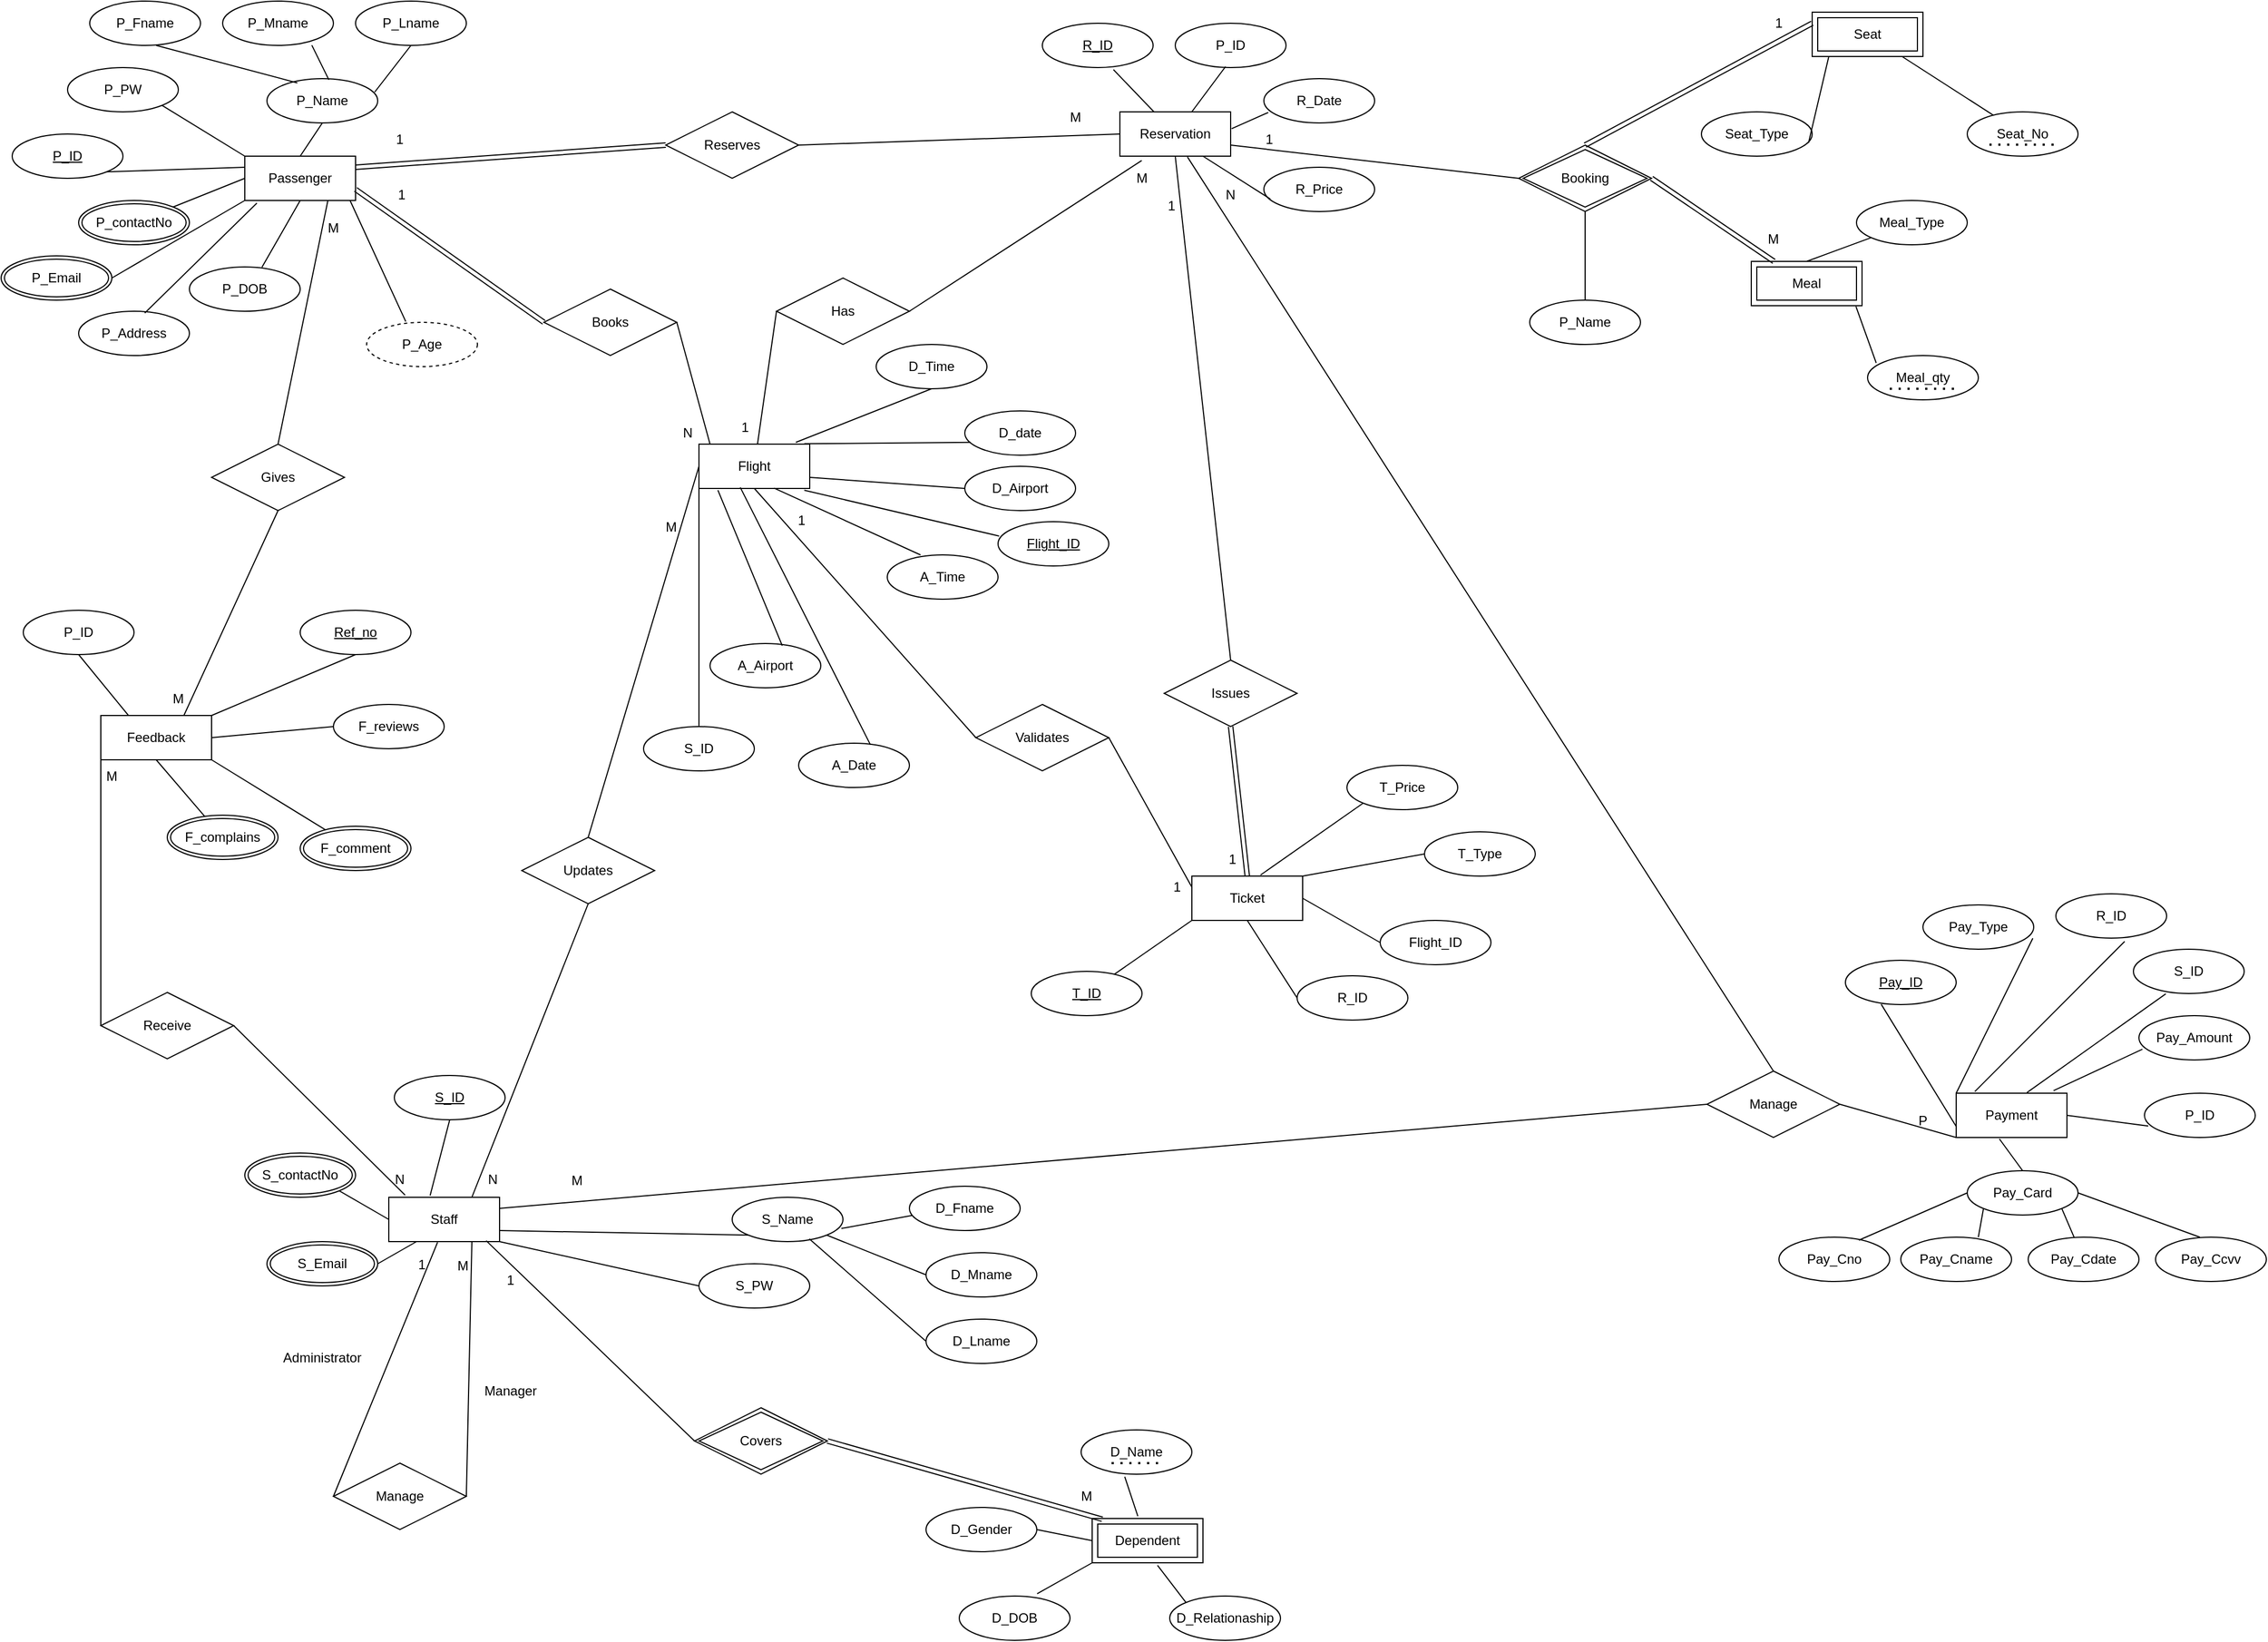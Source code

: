 <mxfile version="17.4.6" type="device" pages="2"><diagram id="R2lEEEUBdFMjLlhIrx00" name="Page-1"><mxGraphModel dx="1313" dy="603" grid="1" gridSize="10" guides="1" tooltips="1" connect="1" arrows="1" fold="1" page="1" pageScale="1" pageWidth="850" pageHeight="1100" math="0" shadow="0" extFonts="Permanent Marker^https://fonts.googleapis.com/css?family=Permanent+Marker"><root><mxCell id="0"/><mxCell id="1" parent="0"/><mxCell id="bufkhQfJ8e7BgtZHMBa5-1" value="Passenger" style="whiteSpace=wrap;html=1;align=center;" parent="1" vertex="1"><mxGeometry x="240" y="170" width="100" height="40" as="geometry"/></mxCell><mxCell id="bufkhQfJ8e7BgtZHMBa5-2" value="Reservation" style="whiteSpace=wrap;html=1;align=center;" parent="1" vertex="1"><mxGeometry x="1030" y="130" width="100" height="40" as="geometry"/></mxCell><mxCell id="bufkhQfJ8e7BgtZHMBa5-4" value="Flight" style="whiteSpace=wrap;html=1;align=center;" parent="1" vertex="1"><mxGeometry x="650" y="430" width="100" height="40" as="geometry"/></mxCell><mxCell id="bufkhQfJ8e7BgtZHMBa5-12" value="P_PW" style="ellipse;whiteSpace=wrap;html=1;align=center;" parent="1" vertex="1"><mxGeometry x="80" y="90" width="100" height="40" as="geometry"/></mxCell><mxCell id="bufkhQfJ8e7BgtZHMBa5-13" value="P_Fname" style="ellipse;whiteSpace=wrap;html=1;align=center;" parent="1" vertex="1"><mxGeometry x="100" y="30" width="100" height="40" as="geometry"/></mxCell><mxCell id="bufkhQfJ8e7BgtZHMBa5-14" value="P_Lname" style="ellipse;whiteSpace=wrap;html=1;align=center;" parent="1" vertex="1"><mxGeometry x="340" y="30" width="100" height="40" as="geometry"/></mxCell><mxCell id="bufkhQfJ8e7BgtZHMBa5-15" value="&lt;u&gt;P_ID&lt;/u&gt;" style="ellipse;whiteSpace=wrap;html=1;align=center;" parent="1" vertex="1"><mxGeometry x="30" y="150" width="100" height="40" as="geometry"/></mxCell><mxCell id="bufkhQfJ8e7BgtZHMBa5-16" value="P_Mname" style="ellipse;whiteSpace=wrap;html=1;align=center;" parent="1" vertex="1"><mxGeometry x="220" y="30" width="100" height="40" as="geometry"/></mxCell><mxCell id="bufkhQfJ8e7BgtZHMBa5-17" value="P_Name" style="ellipse;whiteSpace=wrap;html=1;align=center;" parent="1" vertex="1"><mxGeometry x="260" y="100" width="100" height="40" as="geometry"/></mxCell><mxCell id="bufkhQfJ8e7BgtZHMBa5-22" value="P_contactNo" style="ellipse;shape=doubleEllipse;margin=3;whiteSpace=wrap;html=1;align=center;" parent="1" vertex="1"><mxGeometry x="90" y="210" width="100" height="40" as="geometry"/></mxCell><mxCell id="bufkhQfJ8e7BgtZHMBa5-23" value="P_DOB" style="ellipse;whiteSpace=wrap;html=1;align=center;" parent="1" vertex="1"><mxGeometry x="190" y="270" width="100" height="40" as="geometry"/></mxCell><mxCell id="bufkhQfJ8e7BgtZHMBa5-24" value="P_Address" style="ellipse;whiteSpace=wrap;html=1;align=center;" parent="1" vertex="1"><mxGeometry x="90" y="310" width="100" height="40" as="geometry"/></mxCell><mxCell id="bufkhQfJ8e7BgtZHMBa5-25" value="P_Email" style="ellipse;shape=doubleEllipse;margin=3;whiteSpace=wrap;html=1;align=center;" parent="1" vertex="1"><mxGeometry x="20" y="260" width="100" height="40" as="geometry"/></mxCell><mxCell id="bufkhQfJ8e7BgtZHMBa5-27" value="&lt;u&gt;R_ID&lt;/u&gt;" style="ellipse;whiteSpace=wrap;html=1;align=center;" parent="1" vertex="1"><mxGeometry x="960" y="50" width="100" height="40" as="geometry"/></mxCell><mxCell id="bufkhQfJ8e7BgtZHMBa5-28" value="P_ID" style="ellipse;whiteSpace=wrap;html=1;align=center;" parent="1" vertex="1"><mxGeometry x="1080" y="50" width="100" height="40" as="geometry"/></mxCell><mxCell id="bufkhQfJ8e7BgtZHMBa5-29" value="R_Date" style="ellipse;whiteSpace=wrap;html=1;align=center;" parent="1" vertex="1"><mxGeometry x="1160" y="100" width="100" height="40" as="geometry"/></mxCell><mxCell id="bufkhQfJ8e7BgtZHMBa5-30" value="R_Price" style="ellipse;whiteSpace=wrap;html=1;align=center;" parent="1" vertex="1"><mxGeometry x="1160" y="180" width="100" height="40" as="geometry"/></mxCell><mxCell id="bufkhQfJ8e7BgtZHMBa5-31" value="P_Age" style="ellipse;whiteSpace=wrap;html=1;align=center;dashed=1;" parent="1" vertex="1"><mxGeometry x="350" y="320" width="100" height="40" as="geometry"/></mxCell><mxCell id="bufkhQfJ8e7BgtZHMBa5-40" value="&lt;u&gt;Flight_ID&lt;/u&gt;" style="ellipse;whiteSpace=wrap;html=1;align=center;" parent="1" vertex="1"><mxGeometry x="920" y="500" width="100" height="40" as="geometry"/></mxCell><mxCell id="bufkhQfJ8e7BgtZHMBa5-41" value="A_Date" style="ellipse;whiteSpace=wrap;html=1;align=center;" parent="1" vertex="1"><mxGeometry x="740" y="700" width="100" height="40" as="geometry"/></mxCell><mxCell id="bufkhQfJ8e7BgtZHMBa5-42" value="S_ID" style="ellipse;whiteSpace=wrap;html=1;align=center;" parent="1" vertex="1"><mxGeometry x="600" y="685" width="100" height="40" as="geometry"/></mxCell><mxCell id="bufkhQfJ8e7BgtZHMBa5-43" value="D_Airport" style="ellipse;whiteSpace=wrap;html=1;align=center;" parent="1" vertex="1"><mxGeometry x="890" y="450" width="100" height="40" as="geometry"/></mxCell><mxCell id="bufkhQfJ8e7BgtZHMBa5-44" value="D_Time" style="ellipse;whiteSpace=wrap;html=1;align=center;" parent="1" vertex="1"><mxGeometry x="810" y="340" width="100" height="40" as="geometry"/></mxCell><mxCell id="bufkhQfJ8e7BgtZHMBa5-45" value="A_Time" style="ellipse;whiteSpace=wrap;html=1;align=center;" parent="1" vertex="1"><mxGeometry x="820" y="530" width="100" height="40" as="geometry"/></mxCell><mxCell id="bufkhQfJ8e7BgtZHMBa5-46" value="A_Airport" style="ellipse;whiteSpace=wrap;html=1;align=center;" parent="1" vertex="1"><mxGeometry x="660" y="610" width="100" height="40" as="geometry"/></mxCell><mxCell id="bufkhQfJ8e7BgtZHMBa5-47" value="D_date" style="ellipse;whiteSpace=wrap;html=1;align=center;" parent="1" vertex="1"><mxGeometry x="890" y="400" width="100" height="40" as="geometry"/></mxCell><mxCell id="bufkhQfJ8e7BgtZHMBa5-99" value="" style="endArrow=none;html=1;rounded=0;exitX=0.5;exitY=0;exitDx=0;exitDy=0;entryX=0.5;entryY=1;entryDx=0;entryDy=0;" parent="1" source="bufkhQfJ8e7BgtZHMBa5-1" target="bufkhQfJ8e7BgtZHMBa5-17" edge="1"><mxGeometry width="50" height="50" relative="1" as="geometry"><mxPoint x="410" y="180" as="sourcePoint"/><mxPoint x="460" y="130" as="targetPoint"/></mxGeometry></mxCell><mxCell id="bufkhQfJ8e7BgtZHMBa5-103" value="" style="endArrow=none;html=1;rounded=0;exitX=0.655;exitY=0.007;exitDx=0;exitDy=0;exitPerimeter=0;entryX=0.5;entryY=1;entryDx=0;entryDy=0;" parent="1" source="bufkhQfJ8e7BgtZHMBa5-23" target="bufkhQfJ8e7BgtZHMBa5-1" edge="1"><mxGeometry width="50" height="50" relative="1" as="geometry"><mxPoint x="330" y="280" as="sourcePoint"/><mxPoint x="380" y="230" as="targetPoint"/></mxGeometry></mxCell><mxCell id="bufkhQfJ8e7BgtZHMBa5-104" value="" style="endArrow=none;html=1;rounded=0;exitX=1;exitY=0;exitDx=0;exitDy=0;entryX=0;entryY=0.5;entryDx=0;entryDy=0;" parent="1" source="bufkhQfJ8e7BgtZHMBa5-22" target="bufkhQfJ8e7BgtZHMBa5-1" edge="1"><mxGeometry width="50" height="50" relative="1" as="geometry"><mxPoint x="265.5" y="280.28" as="sourcePoint"/><mxPoint x="300" y="220" as="targetPoint"/></mxGeometry></mxCell><mxCell id="bufkhQfJ8e7BgtZHMBa5-105" value="" style="endArrow=none;html=1;rounded=0;exitX=0.353;exitY=-0.017;exitDx=0;exitDy=0;exitPerimeter=0;entryX=0.949;entryY=0.994;entryDx=0;entryDy=0;entryPerimeter=0;" parent="1" source="bufkhQfJ8e7BgtZHMBa5-31" target="bufkhQfJ8e7BgtZHMBa5-1" edge="1"><mxGeometry width="50" height="50" relative="1" as="geometry"><mxPoint x="440" y="230.28" as="sourcePoint"/><mxPoint x="474.5" y="170" as="targetPoint"/></mxGeometry></mxCell><mxCell id="bufkhQfJ8e7BgtZHMBa5-106" value="" style="endArrow=none;html=1;rounded=0;exitX=0;exitY=0;exitDx=0;exitDy=0;entryX=1;entryY=1;entryDx=0;entryDy=0;" parent="1" source="bufkhQfJ8e7BgtZHMBa5-1" target="bufkhQfJ8e7BgtZHMBa5-12" edge="1"><mxGeometry width="50" height="50" relative="1" as="geometry"><mxPoint x="525" y="210" as="sourcePoint"/><mxPoint x="575" y="160" as="targetPoint"/></mxGeometry></mxCell><mxCell id="bufkhQfJ8e7BgtZHMBa5-107" value="" style="endArrow=none;html=1;rounded=0;exitX=0;exitY=0.25;exitDx=0;exitDy=0;entryX=1;entryY=1;entryDx=0;entryDy=0;" parent="1" source="bufkhQfJ8e7BgtZHMBa5-1" target="bufkhQfJ8e7BgtZHMBa5-15" edge="1"><mxGeometry width="50" height="50" relative="1" as="geometry"><mxPoint x="250" y="180" as="sourcePoint"/><mxPoint x="175.146" y="134.226" as="targetPoint"/></mxGeometry></mxCell><mxCell id="bufkhQfJ8e7BgtZHMBa5-108" value="" style="endArrow=none;html=1;rounded=0;exitX=0.109;exitY=1.059;exitDx=0;exitDy=0;entryX=0.597;entryY=0.041;entryDx=0;entryDy=0;exitPerimeter=0;entryPerimeter=0;" parent="1" source="bufkhQfJ8e7BgtZHMBa5-1" target="bufkhQfJ8e7BgtZHMBa5-24" edge="1"><mxGeometry width="50" height="50" relative="1" as="geometry"><mxPoint x="262.38" y="277.9" as="sourcePoint"/><mxPoint x="137.613" y="282.091" as="targetPoint"/></mxGeometry></mxCell><mxCell id="bufkhQfJ8e7BgtZHMBa5-109" value="" style="endArrow=none;html=1;rounded=0;exitX=0;exitY=1;exitDx=0;exitDy=0;entryX=1;entryY=0.5;entryDx=0;entryDy=0;" parent="1" source="bufkhQfJ8e7BgtZHMBa5-1" target="bufkhQfJ8e7BgtZHMBa5-25" edge="1"><mxGeometry width="50" height="50" relative="1" as="geometry"><mxPoint x="260.9" y="222.36" as="sourcePoint"/><mxPoint x="159.7" y="321.64" as="targetPoint"/></mxGeometry></mxCell><mxCell id="bufkhQfJ8e7BgtZHMBa5-110" value="" style="endArrow=none;html=1;rounded=0;exitX=0.274;exitY=0.096;exitDx=0;exitDy=0;exitPerimeter=0;entryX=0.6;entryY=1;entryDx=0;entryDy=0;entryPerimeter=0;" parent="1" source="bufkhQfJ8e7BgtZHMBa5-17" target="bufkhQfJ8e7BgtZHMBa5-13" edge="1"><mxGeometry width="50" height="50" relative="1" as="geometry"><mxPoint x="430" y="220" as="sourcePoint"/><mxPoint x="480" y="170" as="targetPoint"/></mxGeometry></mxCell><mxCell id="bufkhQfJ8e7BgtZHMBa5-111" value="" style="endArrow=none;html=1;rounded=0;exitX=0.805;exitY=0.995;exitDx=0;exitDy=0;exitPerimeter=0;entryX=0.559;entryY=0.027;entryDx=0;entryDy=0;entryPerimeter=0;" parent="1" source="bufkhQfJ8e7BgtZHMBa5-16" target="bufkhQfJ8e7BgtZHMBa5-17" edge="1"><mxGeometry width="50" height="50" relative="1" as="geometry"><mxPoint x="501.05" y="190" as="sourcePoint"/><mxPoint x="378.95" y="158" as="targetPoint"/></mxGeometry></mxCell><mxCell id="bufkhQfJ8e7BgtZHMBa5-112" value="" style="endArrow=none;html=1;rounded=0;exitX=0.5;exitY=1;exitDx=0;exitDy=0;entryX=0.973;entryY=0.303;entryDx=0;entryDy=0;entryPerimeter=0;" parent="1" source="bufkhQfJ8e7BgtZHMBa5-14" target="bufkhQfJ8e7BgtZHMBa5-17" edge="1"><mxGeometry width="50" height="50" relative="1" as="geometry"><mxPoint x="464.6" y="104.36" as="sourcePoint"/><mxPoint x="460.0" y="135.64" as="targetPoint"/></mxGeometry></mxCell><mxCell id="bufkhQfJ8e7BgtZHMBa5-113" value="" style="endArrow=none;html=1;rounded=0;entryX=0.642;entryY=1.047;entryDx=0;entryDy=0;entryPerimeter=0;" parent="1" source="bufkhQfJ8e7BgtZHMBa5-2" target="bufkhQfJ8e7BgtZHMBa5-27" edge="1"><mxGeometry width="50" height="50" relative="1" as="geometry"><mxPoint x="920" y="220" as="sourcePoint"/><mxPoint x="970" y="170" as="targetPoint"/></mxGeometry></mxCell><mxCell id="bufkhQfJ8e7BgtZHMBa5-114" value="" style="endArrow=none;html=1;rounded=0;entryX=0.454;entryY=0.978;entryDx=0;entryDy=0;entryPerimeter=0;" parent="1" source="bufkhQfJ8e7BgtZHMBa5-2" target="bufkhQfJ8e7BgtZHMBa5-28" edge="1"><mxGeometry width="50" height="50" relative="1" as="geometry"><mxPoint x="900" y="220" as="sourcePoint"/><mxPoint x="950" y="170" as="targetPoint"/></mxGeometry></mxCell><mxCell id="bufkhQfJ8e7BgtZHMBa5-115" value="" style="endArrow=none;html=1;rounded=0;entryX=0.04;entryY=0.763;entryDx=0;entryDy=0;entryPerimeter=0;exitX=1.009;exitY=0.38;exitDx=0;exitDy=0;exitPerimeter=0;" parent="1" source="bufkhQfJ8e7BgtZHMBa5-2" target="bufkhQfJ8e7BgtZHMBa5-29" edge="1"><mxGeometry width="50" height="50" relative="1" as="geometry"><mxPoint x="1140" y="180" as="sourcePoint"/><mxPoint x="1190" y="130" as="targetPoint"/></mxGeometry></mxCell><mxCell id="bufkhQfJ8e7BgtZHMBa5-116" value="" style="endArrow=none;html=1;rounded=0;entryX=0.058;entryY=0.717;entryDx=0;entryDy=0;entryPerimeter=0;exitX=0.75;exitY=1;exitDx=0;exitDy=0;" parent="1" source="bufkhQfJ8e7BgtZHMBa5-2" target="bufkhQfJ8e7BgtZHMBa5-30" edge="1"><mxGeometry width="50" height="50" relative="1" as="geometry"><mxPoint x="1060" y="290" as="sourcePoint"/><mxPoint x="1110" y="240" as="targetPoint"/></mxGeometry></mxCell><mxCell id="bufkhQfJ8e7BgtZHMBa5-118" value="Reserves" style="shape=rhombus;perimeter=rhombusPerimeter;whiteSpace=wrap;html=1;align=center;" parent="1" vertex="1"><mxGeometry x="620" y="130" width="120" height="60" as="geometry"/></mxCell><mxCell id="bufkhQfJ8e7BgtZHMBa5-123" value="1" style="text;html=1;strokeColor=none;fillColor=none;align=center;verticalAlign=middle;whiteSpace=wrap;rounded=0;" parent="1" vertex="1"><mxGeometry x="350" y="140" width="60" height="30" as="geometry"/></mxCell><mxCell id="bufkhQfJ8e7BgtZHMBa5-125" value="M" style="text;html=1;strokeColor=none;fillColor=none;align=center;verticalAlign=middle;whiteSpace=wrap;rounded=0;" parent="1" vertex="1"><mxGeometry x="960" y="120" width="60" height="30" as="geometry"/></mxCell><mxCell id="bufkhQfJ8e7BgtZHMBa5-126" value="" style="endArrow=none;html=1;rounded=0;entryX=0.5;entryY=1;entryDx=0;entryDy=0;exitX=0.875;exitY=-0.04;exitDx=0;exitDy=0;exitPerimeter=0;" parent="1" source="bufkhQfJ8e7BgtZHMBa5-4" target="bufkhQfJ8e7BgtZHMBa5-44" edge="1"><mxGeometry width="50" height="50" relative="1" as="geometry"><mxPoint x="660" y="410" as="sourcePoint"/><mxPoint x="710" y="360" as="targetPoint"/></mxGeometry></mxCell><mxCell id="bufkhQfJ8e7BgtZHMBa5-129" value="" style="endArrow=none;html=1;rounded=0;entryX=0.051;entryY=0.71;entryDx=0;entryDy=0;exitX=0.951;exitY=-0.008;exitDx=0;exitDy=0;exitPerimeter=0;entryPerimeter=0;" parent="1" source="bufkhQfJ8e7BgtZHMBa5-4" target="bufkhQfJ8e7BgtZHMBa5-47" edge="1"><mxGeometry width="50" height="50" relative="1" as="geometry"><mxPoint x="673.8" y="429.04" as="sourcePoint"/><mxPoint x="700" y="330" as="targetPoint"/></mxGeometry></mxCell><mxCell id="bufkhQfJ8e7BgtZHMBa5-130" value="" style="endArrow=none;html=1;rounded=0;entryX=0.01;entryY=0.325;entryDx=0;entryDy=0;exitX=0.951;exitY=1.04;exitDx=0;exitDy=0;exitPerimeter=0;entryPerimeter=0;" parent="1" source="bufkhQfJ8e7BgtZHMBa5-4" target="bufkhQfJ8e7BgtZHMBa5-40" edge="1"><mxGeometry width="50" height="50" relative="1" as="geometry"><mxPoint x="715.1" y="429.68" as="sourcePoint"/><mxPoint x="795.1" y="348.4" as="targetPoint"/></mxGeometry></mxCell><mxCell id="bufkhQfJ8e7BgtZHMBa5-131" value="" style="endArrow=none;html=1;rounded=0;entryX=0.3;entryY=0;entryDx=0;entryDy=0;exitX=0.678;exitY=0.992;exitDx=0;exitDy=0;exitPerimeter=0;entryPerimeter=0;" parent="1" source="bufkhQfJ8e7BgtZHMBa5-4" target="bufkhQfJ8e7BgtZHMBa5-45" edge="1"><mxGeometry width="50" height="50" relative="1" as="geometry"><mxPoint x="715.1" y="471.6" as="sourcePoint"/><mxPoint x="771" y="483" as="targetPoint"/></mxGeometry></mxCell><mxCell id="bufkhQfJ8e7BgtZHMBa5-132" value="" style="endArrow=none;html=1;rounded=0;entryX=0.648;entryY=0.036;entryDx=0;entryDy=0;exitX=0.373;exitY=0.976;exitDx=0;exitDy=0;exitPerimeter=0;entryPerimeter=0;" parent="1" source="bufkhQfJ8e7BgtZHMBa5-4" target="bufkhQfJ8e7BgtZHMBa5-41" edge="1"><mxGeometry width="50" height="50" relative="1" as="geometry"><mxPoint x="687.8" y="469.68" as="sourcePoint"/><mxPoint x="750" y="530" as="targetPoint"/></mxGeometry></mxCell><mxCell id="bufkhQfJ8e7BgtZHMBa5-133" value="" style="endArrow=none;html=1;rounded=0;exitX=0.171;exitY=1.039;exitDx=0;exitDy=0;exitPerimeter=0;entryX=0.652;entryY=0.047;entryDx=0;entryDy=0;entryPerimeter=0;" parent="1" source="bufkhQfJ8e7BgtZHMBa5-4" target="bufkhQfJ8e7BgtZHMBa5-46" edge="1"><mxGeometry width="50" height="50" relative="1" as="geometry"><mxPoint x="657.3" y="469.04" as="sourcePoint"/><mxPoint x="654.8" y="541.44" as="targetPoint"/></mxGeometry></mxCell><mxCell id="bufkhQfJ8e7BgtZHMBa5-134" value="" style="endArrow=none;html=1;rounded=0;exitX=0;exitY=1;exitDx=0;exitDy=0;" parent="1" source="bufkhQfJ8e7BgtZHMBa5-4" target="bufkhQfJ8e7BgtZHMBa5-42" edge="1"><mxGeometry width="50" height="50" relative="1" as="geometry"><mxPoint x="621.1" y="463.32" as="sourcePoint"/><mxPoint x="565.3" y="488.72" as="targetPoint"/></mxGeometry></mxCell><mxCell id="bufkhQfJ8e7BgtZHMBa5-135" value="Books" style="shape=rhombus;perimeter=rhombusPerimeter;whiteSpace=wrap;html=1;align=center;" parent="1" vertex="1"><mxGeometry x="510" y="290" width="120" height="60" as="geometry"/></mxCell><mxCell id="bufkhQfJ8e7BgtZHMBa5-138" value="&amp;nbsp;1" style="text;html=1;strokeColor=none;fillColor=none;align=center;verticalAlign=middle;whiteSpace=wrap;rounded=0;" parent="1" vertex="1"><mxGeometry x="350" y="190" width="60" height="30" as="geometry"/></mxCell><mxCell id="bufkhQfJ8e7BgtZHMBa5-139" value="N" style="text;html=1;strokeColor=none;fillColor=none;align=center;verticalAlign=middle;whiteSpace=wrap;rounded=0;" parent="1" vertex="1"><mxGeometry x="610" y="405" width="60" height="30" as="geometry"/></mxCell><mxCell id="bufkhQfJ8e7BgtZHMBa5-141" value="" style="endArrow=none;html=1;rounded=0;entryX=0;entryY=0.5;entryDx=0;entryDy=0;exitX=1;exitY=0.75;exitDx=0;exitDy=0;" parent="1" source="bufkhQfJ8e7BgtZHMBa5-4" target="bufkhQfJ8e7BgtZHMBa5-43" edge="1"><mxGeometry width="50" height="50" relative="1" as="geometry"><mxPoint x="715.1" y="429.68" as="sourcePoint"/><mxPoint x="805.1" y="368.4" as="targetPoint"/></mxGeometry></mxCell><mxCell id="gUtkIp_LeqbhhfG8V1i1-1" value="Staff" style="whiteSpace=wrap;html=1;align=center;" parent="1" vertex="1"><mxGeometry x="370" y="1110" width="100" height="40" as="geometry"/></mxCell><mxCell id="gUtkIp_LeqbhhfG8V1i1-2" value="&lt;u&gt;S_ID&lt;/u&gt;" style="ellipse;whiteSpace=wrap;html=1;align=center;" parent="1" vertex="1"><mxGeometry x="375" y="1000" width="100" height="40" as="geometry"/></mxCell><mxCell id="gUtkIp_LeqbhhfG8V1i1-3" value="S_PW" style="ellipse;whiteSpace=wrap;html=1;align=center;" parent="1" vertex="1"><mxGeometry x="650" y="1170" width="100" height="40" as="geometry"/></mxCell><mxCell id="gUtkIp_LeqbhhfG8V1i1-4" value="S_Name" style="ellipse;whiteSpace=wrap;html=1;align=center;" parent="1" vertex="1"><mxGeometry x="680" y="1110" width="100" height="40" as="geometry"/></mxCell><mxCell id="gUtkIp_LeqbhhfG8V1i1-5" value="S_contactNo" style="ellipse;shape=doubleEllipse;margin=3;whiteSpace=wrap;html=1;align=center;" parent="1" vertex="1"><mxGeometry x="240" y="1070" width="100" height="40" as="geometry"/></mxCell><mxCell id="gUtkIp_LeqbhhfG8V1i1-6" value="S_Email" style="ellipse;shape=doubleEllipse;margin=3;whiteSpace=wrap;html=1;align=center;" parent="1" vertex="1"><mxGeometry x="260" y="1150" width="100" height="40" as="geometry"/></mxCell><mxCell id="gUtkIp_LeqbhhfG8V1i1-7" value="" style="endArrow=none;html=1;rounded=0;entryX=1;entryY=0.75;entryDx=0;entryDy=0;exitX=0;exitY=1;exitDx=0;exitDy=0;" parent="1" source="gUtkIp_LeqbhhfG8V1i1-4" target="gUtkIp_LeqbhhfG8V1i1-1" edge="1"><mxGeometry width="50" height="50" relative="1" as="geometry"><mxPoint x="1070" y="1100" as="sourcePoint"/><mxPoint x="1120" y="1050" as="targetPoint"/></mxGeometry></mxCell><mxCell id="gUtkIp_LeqbhhfG8V1i1-8" value="" style="endArrow=none;html=1;rounded=0;exitX=1;exitY=1;exitDx=0;exitDy=0;entryX=0;entryY=0.5;entryDx=0;entryDy=0;" parent="1" source="gUtkIp_LeqbhhfG8V1i1-1" target="gUtkIp_LeqbhhfG8V1i1-3" edge="1"><mxGeometry width="50" height="50" relative="1" as="geometry"><mxPoint x="1070" y="1100" as="sourcePoint"/><mxPoint x="1120" y="1050" as="targetPoint"/></mxGeometry></mxCell><mxCell id="gUtkIp_LeqbhhfG8V1i1-9" value="" style="endArrow=none;html=1;rounded=0;exitX=0.5;exitY=1;exitDx=0;exitDy=0;entryX=0.373;entryY=-0.042;entryDx=0;entryDy=0;entryPerimeter=0;" parent="1" source="gUtkIp_LeqbhhfG8V1i1-2" target="gUtkIp_LeqbhhfG8V1i1-1" edge="1"><mxGeometry width="50" height="50" relative="1" as="geometry"><mxPoint x="1070" y="1100" as="sourcePoint"/><mxPoint x="1120" y="1050" as="targetPoint"/></mxGeometry></mxCell><mxCell id="gUtkIp_LeqbhhfG8V1i1-10" value="" style="endArrow=none;html=1;rounded=0;exitX=1;exitY=0.5;exitDx=0;exitDy=0;entryX=0.25;entryY=1;entryDx=0;entryDy=0;" parent="1" source="gUtkIp_LeqbhhfG8V1i1-6" target="gUtkIp_LeqbhhfG8V1i1-1" edge="1"><mxGeometry width="50" height="50" relative="1" as="geometry"><mxPoint x="1070" y="1100" as="sourcePoint"/><mxPoint x="1120" y="1050" as="targetPoint"/></mxGeometry></mxCell><mxCell id="gUtkIp_LeqbhhfG8V1i1-11" value="" style="endArrow=none;html=1;rounded=0;exitX=1;exitY=1;exitDx=0;exitDy=0;entryX=0;entryY=0.5;entryDx=0;entryDy=0;" parent="1" source="gUtkIp_LeqbhhfG8V1i1-5" target="gUtkIp_LeqbhhfG8V1i1-1" edge="1"><mxGeometry width="50" height="50" relative="1" as="geometry"><mxPoint x="1070" y="1100" as="sourcePoint"/><mxPoint x="1120" y="1050" as="targetPoint"/></mxGeometry></mxCell><mxCell id="gUtkIp_LeqbhhfG8V1i1-12" value="" style="endArrow=none;html=1;rounded=0;entryX=0;entryY=0.5;entryDx=0;entryDy=0;exitX=1;exitY=0.5;exitDx=0;exitDy=0;" parent="1" source="bufkhQfJ8e7BgtZHMBa5-118" target="bufkhQfJ8e7BgtZHMBa5-2" edge="1"><mxGeometry width="50" height="50" relative="1" as="geometry"><mxPoint x="770" y="200" as="sourcePoint"/><mxPoint x="1050" y="170" as="targetPoint"/></mxGeometry></mxCell><mxCell id="mE-6XxcK353E_cC4SjZh-1" value="Dependent" style="shape=ext;margin=3;double=1;whiteSpace=wrap;html=1;align=center;" parent="1" vertex="1"><mxGeometry x="1005" y="1400" width="100" height="40" as="geometry"/></mxCell><mxCell id="mE-6XxcK353E_cC4SjZh-2" value="D_Gender" style="ellipse;whiteSpace=wrap;html=1;align=center;" parent="1" vertex="1"><mxGeometry x="855" y="1390" width="100" height="40" as="geometry"/></mxCell><mxCell id="mE-6XxcK353E_cC4SjZh-3" value="D_DOB" style="ellipse;whiteSpace=wrap;html=1;align=center;" parent="1" vertex="1"><mxGeometry x="885" y="1470" width="100" height="40" as="geometry"/></mxCell><mxCell id="mE-6XxcK353E_cC4SjZh-4" value="D_Fname" style="ellipse;whiteSpace=wrap;html=1;align=center;" parent="1" vertex="1"><mxGeometry x="840" y="1100" width="100" height="40" as="geometry"/></mxCell><mxCell id="mE-6XxcK353E_cC4SjZh-5" value="D_Lname" style="ellipse;whiteSpace=wrap;html=1;align=center;" parent="1" vertex="1"><mxGeometry x="855" y="1220" width="100" height="40" as="geometry"/></mxCell><mxCell id="mE-6XxcK353E_cC4SjZh-6" value="D_Mname" style="ellipse;whiteSpace=wrap;html=1;align=center;" parent="1" vertex="1"><mxGeometry x="855" y="1160" width="100" height="40" as="geometry"/></mxCell><mxCell id="mE-6XxcK353E_cC4SjZh-7" value="D_Name" style="ellipse;whiteSpace=wrap;html=1;align=center;" parent="1" vertex="1"><mxGeometry x="995" y="1320" width="100" height="40" as="geometry"/></mxCell><mxCell id="mE-6XxcK353E_cC4SjZh-8" value="D_Relationaship" style="ellipse;whiteSpace=wrap;html=1;align=center;" parent="1" vertex="1"><mxGeometry x="1075" y="1470" width="100" height="40" as="geometry"/></mxCell><mxCell id="mE-6XxcK353E_cC4SjZh-9" value="" style="endArrow=none;html=1;rounded=0;exitX=1;exitY=0.5;exitDx=0;exitDy=0;entryX=0;entryY=0.5;entryDx=0;entryDy=0;" parent="1" source="mE-6XxcK353E_cC4SjZh-2" target="mE-6XxcK353E_cC4SjZh-1" edge="1"><mxGeometry width="50" height="50" relative="1" as="geometry"><mxPoint x="945" y="1450" as="sourcePoint"/><mxPoint x="995" y="1400" as="targetPoint"/></mxGeometry></mxCell><mxCell id="mE-6XxcK353E_cC4SjZh-10" value="" style="endArrow=none;html=1;rounded=0;entryX=0;entryY=1;entryDx=0;entryDy=0;exitX=0.703;exitY=-0.053;exitDx=0;exitDy=0;exitPerimeter=0;" parent="1" source="mE-6XxcK353E_cC4SjZh-3" target="mE-6XxcK353E_cC4SjZh-1" edge="1"><mxGeometry width="50" height="50" relative="1" as="geometry"><mxPoint x="965" y="1460" as="sourcePoint"/><mxPoint x="995" y="1430" as="targetPoint"/></mxGeometry></mxCell><mxCell id="mE-6XxcK353E_cC4SjZh-11" value="" style="endArrow=none;html=1;rounded=0;entryX=0.59;entryY=1.058;entryDx=0;entryDy=0;entryPerimeter=0;exitX=0;exitY=0;exitDx=0;exitDy=0;" parent="1" source="mE-6XxcK353E_cC4SjZh-8" target="mE-6XxcK353E_cC4SjZh-1" edge="1"><mxGeometry width="50" height="50" relative="1" as="geometry"><mxPoint x="1005" y="1490" as="sourcePoint"/><mxPoint x="1055" y="1440" as="targetPoint"/></mxGeometry></mxCell><mxCell id="mE-6XxcK353E_cC4SjZh-12" value="" style="endArrow=none;html=1;rounded=0;entryX=0.394;entryY=1.058;entryDx=0;entryDy=0;entryPerimeter=0;exitX=0.412;exitY=-0.053;exitDx=0;exitDy=0;exitPerimeter=0;" parent="1" source="mE-6XxcK353E_cC4SjZh-1" target="mE-6XxcK353E_cC4SjZh-7" edge="1"><mxGeometry width="50" height="50" relative="1" as="geometry"><mxPoint x="985" y="1410" as="sourcePoint"/><mxPoint x="1035" y="1360" as="targetPoint"/></mxGeometry></mxCell><mxCell id="iXNWNE4tmYBANgshRR3M-1" value="Ticket" style="whiteSpace=wrap;html=1;align=center;" parent="1" vertex="1"><mxGeometry x="1095" y="820" width="100" height="40" as="geometry"/></mxCell><mxCell id="iXNWNE4tmYBANgshRR3M-2" value="&lt;u&gt;T_ID&lt;/u&gt;" style="ellipse;whiteSpace=wrap;html=1;align=center;" parent="1" vertex="1"><mxGeometry x="950" y="906" width="100" height="40" as="geometry"/></mxCell><mxCell id="iXNWNE4tmYBANgshRR3M-3" value="R_ID" style="ellipse;whiteSpace=wrap;html=1;align=center;" parent="1" vertex="1"><mxGeometry x="1190" y="910" width="100" height="40" as="geometry"/></mxCell><mxCell id="iXNWNE4tmYBANgshRR3M-4" value="T_Price" style="ellipse;whiteSpace=wrap;html=1;align=center;" parent="1" vertex="1"><mxGeometry x="1235" y="720" width="100" height="40" as="geometry"/></mxCell><mxCell id="iXNWNE4tmYBANgshRR3M-5" value="Flight_ID" style="ellipse;whiteSpace=wrap;html=1;align=center;" parent="1" vertex="1"><mxGeometry x="1265" y="860" width="100" height="40" as="geometry"/></mxCell><mxCell id="iXNWNE4tmYBANgshRR3M-6" value="T_Type" style="ellipse;whiteSpace=wrap;html=1;align=center;" parent="1" vertex="1"><mxGeometry x="1305" y="780" width="100" height="40" as="geometry"/></mxCell><mxCell id="iXNWNE4tmYBANgshRR3M-7" value="" style="endArrow=none;html=1;rounded=0;entryX=0;entryY=1;entryDx=0;entryDy=0;" parent="1" source="iXNWNE4tmYBANgshRR3M-2" target="iXNWNE4tmYBANgshRR3M-1" edge="1"><mxGeometry width="50" height="50" relative="1" as="geometry"><mxPoint x="780" y="860" as="sourcePoint"/><mxPoint x="830" y="810" as="targetPoint"/></mxGeometry></mxCell><mxCell id="iXNWNE4tmYBANgshRR3M-8" value="" style="endArrow=none;html=1;rounded=0;entryX=0;entryY=1;entryDx=0;entryDy=0;exitX=0.62;exitY=-0.025;exitDx=0;exitDy=0;exitPerimeter=0;" parent="1" source="iXNWNE4tmYBANgshRR3M-1" target="iXNWNE4tmYBANgshRR3M-4" edge="1"><mxGeometry width="50" height="50" relative="1" as="geometry"><mxPoint x="780" y="860" as="sourcePoint"/><mxPoint x="830" y="810" as="targetPoint"/></mxGeometry></mxCell><mxCell id="iXNWNE4tmYBANgshRR3M-9" value="" style="endArrow=none;html=1;rounded=0;entryX=0;entryY=0.5;entryDx=0;entryDy=0;exitX=0.5;exitY=1;exitDx=0;exitDy=0;" parent="1" source="iXNWNE4tmYBANgshRR3M-1" target="iXNWNE4tmYBANgshRR3M-3" edge="1"><mxGeometry width="50" height="50" relative="1" as="geometry"><mxPoint x="780" y="860" as="sourcePoint"/><mxPoint x="830" y="810" as="targetPoint"/></mxGeometry></mxCell><mxCell id="iXNWNE4tmYBANgshRR3M-10" value="" style="endArrow=none;html=1;rounded=0;entryX=0;entryY=0.5;entryDx=0;entryDy=0;exitX=1;exitY=0;exitDx=0;exitDy=0;" parent="1" source="iXNWNE4tmYBANgshRR3M-1" target="iXNWNE4tmYBANgshRR3M-6" edge="1"><mxGeometry width="50" height="50" relative="1" as="geometry"><mxPoint x="780" y="860" as="sourcePoint"/><mxPoint x="830" y="810" as="targetPoint"/></mxGeometry></mxCell><mxCell id="iXNWNE4tmYBANgshRR3M-11" value="" style="endArrow=none;html=1;rounded=0;entryX=0;entryY=0.5;entryDx=0;entryDy=0;exitX=1;exitY=0.5;exitDx=0;exitDy=0;" parent="1" source="iXNWNE4tmYBANgshRR3M-1" target="iXNWNE4tmYBANgshRR3M-5" edge="1"><mxGeometry width="50" height="50" relative="1" as="geometry"><mxPoint x="780" y="860" as="sourcePoint"/><mxPoint x="830" y="810" as="targetPoint"/></mxGeometry></mxCell><mxCell id="G8UQ_WfMWHA6cRNGhIMj-1" value="Payment" style="whiteSpace=wrap;html=1;align=center;" parent="1" vertex="1"><mxGeometry x="1785" y="1016" width="100" height="40" as="geometry"/></mxCell><mxCell id="G8UQ_WfMWHA6cRNGhIMj-2" value="R_ID" style="ellipse;whiteSpace=wrap;html=1;align=center;" parent="1" vertex="1"><mxGeometry x="1875" y="836" width="100" height="40" as="geometry"/></mxCell><mxCell id="G8UQ_WfMWHA6cRNGhIMj-3" value="S_ID" style="ellipse;whiteSpace=wrap;html=1;align=center;" parent="1" vertex="1"><mxGeometry x="1945" y="886" width="100" height="40" as="geometry"/></mxCell><mxCell id="G8UQ_WfMWHA6cRNGhIMj-4" value="&lt;u&gt;Pay_ID&lt;/u&gt;" style="ellipse;whiteSpace=wrap;html=1;align=center;" parent="1" vertex="1"><mxGeometry x="1685" y="896" width="100" height="40" as="geometry"/></mxCell><mxCell id="G8UQ_WfMWHA6cRNGhIMj-5" value="Pay_Amount" style="ellipse;whiteSpace=wrap;html=1;align=center;" parent="1" vertex="1"><mxGeometry x="1950" y="946" width="100" height="40" as="geometry"/></mxCell><mxCell id="G8UQ_WfMWHA6cRNGhIMj-6" value="Pay_Card" style="ellipse;whiteSpace=wrap;html=1;align=center;" parent="1" vertex="1"><mxGeometry x="1795" y="1086" width="100" height="40" as="geometry"/></mxCell><mxCell id="G8UQ_WfMWHA6cRNGhIMj-7" value="Pay_Type" style="ellipse;whiteSpace=wrap;html=1;align=center;" parent="1" vertex="1"><mxGeometry x="1755" y="846" width="100" height="40" as="geometry"/></mxCell><mxCell id="G8UQ_WfMWHA6cRNGhIMj-8" value="P_ID" style="ellipse;whiteSpace=wrap;html=1;align=center;" parent="1" vertex="1"><mxGeometry x="1955" y="1016" width="100" height="40" as="geometry"/></mxCell><mxCell id="G8UQ_WfMWHA6cRNGhIMj-9" value="Pay_Ccvv" style="ellipse;whiteSpace=wrap;html=1;align=center;" parent="1" vertex="1"><mxGeometry x="1965" y="1146" width="100" height="40" as="geometry"/></mxCell><mxCell id="G8UQ_WfMWHA6cRNGhIMj-10" value="Pay_Cno" style="ellipse;whiteSpace=wrap;html=1;align=center;" parent="1" vertex="1"><mxGeometry x="1625" y="1146" width="100" height="40" as="geometry"/></mxCell><mxCell id="G8UQ_WfMWHA6cRNGhIMj-11" value="Pay_Cdate" style="ellipse;whiteSpace=wrap;html=1;align=center;" parent="1" vertex="1"><mxGeometry x="1850" y="1146" width="100" height="40" as="geometry"/></mxCell><mxCell id="G8UQ_WfMWHA6cRNGhIMj-12" value="Pay_Cname" style="ellipse;whiteSpace=wrap;html=1;align=center;" parent="1" vertex="1"><mxGeometry x="1735" y="1146" width="100" height="40" as="geometry"/></mxCell><mxCell id="G8UQ_WfMWHA6cRNGhIMj-13" value="" style="endArrow=none;html=1;rounded=0;exitX=0.034;exitY=0.742;exitDx=0;exitDy=0;exitPerimeter=0;entryX=1;entryY=0.5;entryDx=0;entryDy=0;" parent="1" source="G8UQ_WfMWHA6cRNGhIMj-8" target="G8UQ_WfMWHA6cRNGhIMj-1" edge="1"><mxGeometry width="50" height="50" relative="1" as="geometry"><mxPoint x="1945" y="1056" as="sourcePoint"/><mxPoint x="1915" y="1046" as="targetPoint"/><Array as="points"/></mxGeometry></mxCell><mxCell id="G8UQ_WfMWHA6cRNGhIMj-14" value="" style="endArrow=none;html=1;rounded=0;entryX=0.5;entryY=0;entryDx=0;entryDy=0;exitX=0.39;exitY=1.031;exitDx=0;exitDy=0;exitPerimeter=0;" parent="1" source="G8UQ_WfMWHA6cRNGhIMj-1" target="G8UQ_WfMWHA6cRNGhIMj-6" edge="1"><mxGeometry width="50" height="50" relative="1" as="geometry"><mxPoint x="1865" y="1076" as="sourcePoint"/><mxPoint x="2165" y="1016" as="targetPoint"/></mxGeometry></mxCell><mxCell id="G8UQ_WfMWHA6cRNGhIMj-15" value="" style="endArrow=none;html=1;rounded=0;exitX=0.639;exitY=-0.014;exitDx=0;exitDy=0;exitPerimeter=0;entryX=0.292;entryY=1.008;entryDx=0;entryDy=0;entryPerimeter=0;" parent="1" source="G8UQ_WfMWHA6cRNGhIMj-1" target="G8UQ_WfMWHA6cRNGhIMj-3" edge="1"><mxGeometry width="50" height="50" relative="1" as="geometry"><mxPoint x="1800" y="1016" as="sourcePoint"/><mxPoint x="1850" y="966" as="targetPoint"/></mxGeometry></mxCell><mxCell id="G8UQ_WfMWHA6cRNGhIMj-16" value="" style="endArrow=none;html=1;rounded=0;exitX=0.168;exitY=-0.036;exitDx=0;exitDy=0;exitPerimeter=0;entryX=0.621;entryY=1.075;entryDx=0;entryDy=0;entryPerimeter=0;" parent="1" source="G8UQ_WfMWHA6cRNGhIMj-1" target="G8UQ_WfMWHA6cRNGhIMj-2" edge="1"><mxGeometry width="50" height="50" relative="1" as="geometry"><mxPoint x="1785" y="996" as="sourcePoint"/><mxPoint x="1835" y="951" as="targetPoint"/></mxGeometry></mxCell><mxCell id="G8UQ_WfMWHA6cRNGhIMj-17" value="" style="endArrow=none;html=1;rounded=0;exitX=0.879;exitY=-0.058;exitDx=0;exitDy=0;exitPerimeter=0;entryX=0.031;entryY=0.758;entryDx=0;entryDy=0;entryPerimeter=0;" parent="1" source="G8UQ_WfMWHA6cRNGhIMj-1" target="G8UQ_WfMWHA6cRNGhIMj-5" edge="1"><mxGeometry width="50" height="50" relative="1" as="geometry"><mxPoint x="1905" y="1026" as="sourcePoint"/><mxPoint x="1955" y="976" as="targetPoint"/></mxGeometry></mxCell><mxCell id="G8UQ_WfMWHA6cRNGhIMj-18" value="" style="endArrow=none;html=1;rounded=0;entryX=0.992;entryY=0.753;entryDx=0;entryDy=0;entryPerimeter=0;exitX=0;exitY=0;exitDx=0;exitDy=0;" parent="1" source="G8UQ_WfMWHA6cRNGhIMj-1" target="G8UQ_WfMWHA6cRNGhIMj-7" edge="1"><mxGeometry width="50" height="50" relative="1" as="geometry"><mxPoint x="1685" y="1036" as="sourcePoint"/><mxPoint x="1735" y="986" as="targetPoint"/></mxGeometry></mxCell><mxCell id="G8UQ_WfMWHA6cRNGhIMj-19" value="" style="endArrow=none;html=1;rounded=0;exitX=0.323;exitY=0.992;exitDx=0;exitDy=0;exitPerimeter=0;entryX=0;entryY=0.75;entryDx=0;entryDy=0;" parent="1" source="G8UQ_WfMWHA6cRNGhIMj-4" target="G8UQ_WfMWHA6cRNGhIMj-1" edge="1"><mxGeometry width="50" height="50" relative="1" as="geometry"><mxPoint x="1695" y="1106" as="sourcePoint"/><mxPoint x="1795" y="1046" as="targetPoint"/></mxGeometry></mxCell><mxCell id="G8UQ_WfMWHA6cRNGhIMj-20" value="" style="endArrow=none;html=1;rounded=0;entryX=0;entryY=0.5;entryDx=0;entryDy=0;exitX=0.721;exitY=0.069;exitDx=0;exitDy=0;exitPerimeter=0;" parent="1" source="G8UQ_WfMWHA6cRNGhIMj-10" target="G8UQ_WfMWHA6cRNGhIMj-6" edge="1"><mxGeometry width="50" height="50" relative="1" as="geometry"><mxPoint x="1705" y="1156" as="sourcePoint"/><mxPoint x="1755" y="1106" as="targetPoint"/></mxGeometry></mxCell><mxCell id="G8UQ_WfMWHA6cRNGhIMj-21" value="" style="endArrow=none;html=1;rounded=0;exitX=0.7;exitY=0;exitDx=0;exitDy=0;exitPerimeter=0;entryX=0;entryY=1;entryDx=0;entryDy=0;" parent="1" source="G8UQ_WfMWHA6cRNGhIMj-12" target="G8UQ_WfMWHA6cRNGhIMj-6" edge="1"><mxGeometry width="50" height="50" relative="1" as="geometry"><mxPoint x="1765" y="1176" as="sourcePoint"/><mxPoint x="1815" y="1126" as="targetPoint"/></mxGeometry></mxCell><mxCell id="G8UQ_WfMWHA6cRNGhIMj-22" value="" style="endArrow=none;html=1;rounded=0;entryX=1;entryY=1;entryDx=0;entryDy=0;" parent="1" source="G8UQ_WfMWHA6cRNGhIMj-11" target="G8UQ_WfMWHA6cRNGhIMj-6" edge="1"><mxGeometry width="50" height="50" relative="1" as="geometry"><mxPoint x="1805" y="1191" as="sourcePoint"/><mxPoint x="1855" y="1141" as="targetPoint"/></mxGeometry></mxCell><mxCell id="G8UQ_WfMWHA6cRNGhIMj-23" value="" style="endArrow=none;html=1;rounded=0;entryX=1;entryY=0.5;entryDx=0;entryDy=0;" parent="1" target="G8UQ_WfMWHA6cRNGhIMj-6" edge="1"><mxGeometry width="50" height="50" relative="1" as="geometry"><mxPoint x="2005" y="1146" as="sourcePoint"/><mxPoint x="2055" y="1096" as="targetPoint"/></mxGeometry></mxCell><mxCell id="-YU1FCAWOJ48KuAn9B6P-1" value="Seat" style="shape=ext;margin=3;double=1;whiteSpace=wrap;html=1;align=center;" parent="1" vertex="1"><mxGeometry x="1655" y="40" width="100" height="40" as="geometry"/></mxCell><mxCell id="-YU1FCAWOJ48KuAn9B6P-2" value="Meal" style="shape=ext;margin=3;double=1;whiteSpace=wrap;html=1;align=center;" parent="1" vertex="1"><mxGeometry x="1600" y="265" width="100" height="40" as="geometry"/></mxCell><mxCell id="-YU1FCAWOJ48KuAn9B6P-3" value="Seat_Type" style="ellipse;whiteSpace=wrap;html=1;align=center;" parent="1" vertex="1"><mxGeometry x="1555" y="130" width="100" height="40" as="geometry"/></mxCell><mxCell id="-YU1FCAWOJ48KuAn9B6P-4" value="Seat_No" style="ellipse;whiteSpace=wrap;html=1;align=center;" parent="1" vertex="1"><mxGeometry x="1795" y="130" width="100" height="40" as="geometry"/></mxCell><mxCell id="-YU1FCAWOJ48KuAn9B6P-5" value="Meal_qty" style="ellipse;whiteSpace=wrap;html=1;align=center;" parent="1" vertex="1"><mxGeometry x="1705" y="350" width="100" height="40" as="geometry"/></mxCell><mxCell id="-YU1FCAWOJ48KuAn9B6P-6" value="Meal_Type" style="ellipse;whiteSpace=wrap;html=1;align=center;" parent="1" vertex="1"><mxGeometry x="1695" y="210" width="100" height="40" as="geometry"/></mxCell><mxCell id="-YU1FCAWOJ48KuAn9B6P-7" value="" style="endArrow=none;html=1;rounded=0;" parent="1" source="-YU1FCAWOJ48KuAn9B6P-1" target="-YU1FCAWOJ48KuAn9B6P-4" edge="1"><mxGeometry width="50" height="50" relative="1" as="geometry"><mxPoint x="1610" y="60" as="sourcePoint"/><mxPoint x="1660" y="10" as="targetPoint"/></mxGeometry></mxCell><mxCell id="-YU1FCAWOJ48KuAn9B6P-8" value="" style="endArrow=none;html=1;rounded=0;entryX=0.967;entryY=0.7;entryDx=0;entryDy=0;entryPerimeter=0;exitX=0.15;exitY=1;exitDx=0;exitDy=0;exitPerimeter=0;" parent="1" source="-YU1FCAWOJ48KuAn9B6P-1" target="-YU1FCAWOJ48KuAn9B6P-3" edge="1"><mxGeometry width="50" height="50" relative="1" as="geometry"><mxPoint x="1560" y="130" as="sourcePoint"/><mxPoint x="1610" y="80" as="targetPoint"/></mxGeometry></mxCell><mxCell id="-YU1FCAWOJ48KuAn9B6P-10" value="" style="endArrow=none;html=1;rounded=0;exitX=0.5;exitY=0;exitDx=0;exitDy=0;" parent="1" source="-YU1FCAWOJ48KuAn9B6P-2" target="-YU1FCAWOJ48KuAn9B6P-6" edge="1"><mxGeometry width="50" height="50" relative="1" as="geometry"><mxPoint x="1260" y="75" as="sourcePoint"/><mxPoint x="1310" y="25" as="targetPoint"/></mxGeometry></mxCell><mxCell id="JLkXLjbDll3IOOEXsLDr-1" value="Feedback" style="whiteSpace=wrap;html=1;align=center;" parent="1" vertex="1"><mxGeometry x="110" y="675" width="100" height="40" as="geometry"/></mxCell><mxCell id="JLkXLjbDll3IOOEXsLDr-2" value="P_ID" style="ellipse;whiteSpace=wrap;html=1;align=center;" parent="1" vertex="1"><mxGeometry x="40" y="580" width="100" height="40" as="geometry"/></mxCell><mxCell id="JLkXLjbDll3IOOEXsLDr-3" value="&lt;u&gt;Ref_no&lt;/u&gt;" style="ellipse;whiteSpace=wrap;html=1;align=center;" parent="1" vertex="1"><mxGeometry x="290" y="580" width="100" height="40" as="geometry"/></mxCell><mxCell id="JLkXLjbDll3IOOEXsLDr-4" value="F_reviews" style="ellipse;whiteSpace=wrap;html=1;align=center;" parent="1" vertex="1"><mxGeometry x="320" y="665" width="100" height="40" as="geometry"/></mxCell><mxCell id="JLkXLjbDll3IOOEXsLDr-5" value="F_comment" style="ellipse;shape=doubleEllipse;margin=3;whiteSpace=wrap;html=1;align=center;" parent="1" vertex="1"><mxGeometry x="290" y="775" width="100" height="40" as="geometry"/></mxCell><mxCell id="JLkXLjbDll3IOOEXsLDr-6" value="F_complains" style="ellipse;shape=doubleEllipse;margin=3;whiteSpace=wrap;html=1;align=center;" parent="1" vertex="1"><mxGeometry x="170" y="765" width="100" height="40" as="geometry"/></mxCell><mxCell id="JLkXLjbDll3IOOEXsLDr-7" value="" style="endArrow=none;html=1;rounded=0;entryX=0.5;entryY=1;entryDx=0;entryDy=0;exitX=0.25;exitY=0;exitDx=0;exitDy=0;" parent="1" source="JLkXLjbDll3IOOEXsLDr-1" target="JLkXLjbDll3IOOEXsLDr-2" edge="1"><mxGeometry width="50" height="50" relative="1" as="geometry"><mxPoint x="-280" y="715" as="sourcePoint"/><mxPoint x="-230" y="665" as="targetPoint"/></mxGeometry></mxCell><mxCell id="JLkXLjbDll3IOOEXsLDr-8" value="" style="endArrow=none;html=1;rounded=0;entryX=0.5;entryY=1;entryDx=0;entryDy=0;exitX=1;exitY=0;exitDx=0;exitDy=0;" parent="1" source="JLkXLjbDll3IOOEXsLDr-1" target="JLkXLjbDll3IOOEXsLDr-3" edge="1"><mxGeometry width="50" height="50" relative="1" as="geometry"><mxPoint x="-280" y="715" as="sourcePoint"/><mxPoint x="-230" y="665" as="targetPoint"/></mxGeometry></mxCell><mxCell id="JLkXLjbDll3IOOEXsLDr-9" value="" style="endArrow=none;html=1;rounded=0;entryX=0.5;entryY=1;entryDx=0;entryDy=0;" parent="1" source="JLkXLjbDll3IOOEXsLDr-6" target="JLkXLjbDll3IOOEXsLDr-1" edge="1"><mxGeometry width="50" height="50" relative="1" as="geometry"><mxPoint x="-280" y="715" as="sourcePoint"/><mxPoint x="-230" y="665" as="targetPoint"/></mxGeometry></mxCell><mxCell id="JLkXLjbDll3IOOEXsLDr-10" value="" style="endArrow=none;html=1;rounded=0;entryX=1;entryY=1;entryDx=0;entryDy=0;" parent="1" source="JLkXLjbDll3IOOEXsLDr-5" target="JLkXLjbDll3IOOEXsLDr-1" edge="1"><mxGeometry width="50" height="50" relative="1" as="geometry"><mxPoint x="250" y="845" as="sourcePoint"/><mxPoint x="330" y="745" as="targetPoint"/></mxGeometry></mxCell><mxCell id="JLkXLjbDll3IOOEXsLDr-11" value="" style="endArrow=none;html=1;rounded=0;entryX=0;entryY=0.5;entryDx=0;entryDy=0;exitX=1;exitY=0.5;exitDx=0;exitDy=0;" parent="1" source="JLkXLjbDll3IOOEXsLDr-1" target="JLkXLjbDll3IOOEXsLDr-4" edge="1"><mxGeometry width="50" height="50" relative="1" as="geometry"><mxPoint x="-280" y="715" as="sourcePoint"/><mxPoint x="-230" y="665" as="targetPoint"/></mxGeometry></mxCell><mxCell id="JLkXLjbDll3IOOEXsLDr-14" value="" style="endArrow=none;html=1;rounded=0;entryX=0.1;entryY=0;entryDx=0;entryDy=0;exitX=1;exitY=0.5;exitDx=0;exitDy=0;entryPerimeter=0;" parent="1" source="bufkhQfJ8e7BgtZHMBa5-135" target="bufkhQfJ8e7BgtZHMBa5-4" edge="1"><mxGeometry width="50" height="50" relative="1" as="geometry"><mxPoint x="614.24" y="240" as="sourcePoint"/><mxPoint x="790" y="359.94" as="targetPoint"/></mxGeometry></mxCell><mxCell id="JLkXLjbDll3IOOEXsLDr-15" value="" style="shape=link;html=1;rounded=0;exitX=1;exitY=0.25;exitDx=0;exitDy=0;entryX=0;entryY=0.5;entryDx=0;entryDy=0;" parent="1" source="bufkhQfJ8e7BgtZHMBa5-1" target="bufkhQfJ8e7BgtZHMBa5-118" edge="1"><mxGeometry width="100" relative="1" as="geometry"><mxPoint x="500" y="170" as="sourcePoint"/><mxPoint x="600" y="170" as="targetPoint"/></mxGeometry></mxCell><mxCell id="JLkXLjbDll3IOOEXsLDr-16" value="" style="shape=link;html=1;rounded=0;entryX=0;entryY=0.5;entryDx=0;entryDy=0;exitX=1;exitY=0.75;exitDx=0;exitDy=0;" parent="1" source="bufkhQfJ8e7BgtZHMBa5-1" target="bufkhQfJ8e7BgtZHMBa5-135" edge="1"><mxGeometry width="100" relative="1" as="geometry"><mxPoint x="370" y="380" as="sourcePoint"/><mxPoint x="470" y="380" as="targetPoint"/></mxGeometry></mxCell><mxCell id="JLkXLjbDll3IOOEXsLDr-17" value="Has" style="shape=rhombus;perimeter=rhombusPerimeter;whiteSpace=wrap;html=1;align=center;" parent="1" vertex="1"><mxGeometry x="720" y="280" width="120" height="60" as="geometry"/></mxCell><mxCell id="JLkXLjbDll3IOOEXsLDr-18" value="" style="endArrow=none;html=1;rounded=0;entryX=0;entryY=0.5;entryDx=0;entryDy=0;" parent="1" source="bufkhQfJ8e7BgtZHMBa5-4" target="JLkXLjbDll3IOOEXsLDr-17" edge="1"><mxGeometry width="50" height="50" relative="1" as="geometry"><mxPoint x="700" y="360" as="sourcePoint"/><mxPoint x="750" y="310" as="targetPoint"/></mxGeometry></mxCell><mxCell id="JLkXLjbDll3IOOEXsLDr-19" value="" style="endArrow=none;html=1;rounded=0;exitX=1;exitY=0.5;exitDx=0;exitDy=0;entryX=0.197;entryY=1.099;entryDx=0;entryDy=0;entryPerimeter=0;" parent="1" source="JLkXLjbDll3IOOEXsLDr-17" target="bufkhQfJ8e7BgtZHMBa5-2" edge="1"><mxGeometry width="50" height="50" relative="1" as="geometry"><mxPoint x="930" y="270" as="sourcePoint"/><mxPoint x="980" y="220" as="targetPoint"/></mxGeometry></mxCell><mxCell id="JLkXLjbDll3IOOEXsLDr-20" value="&amp;nbsp;1" style="text;html=1;strokeColor=none;fillColor=none;align=center;verticalAlign=middle;whiteSpace=wrap;rounded=0;" parent="1" vertex="1"><mxGeometry x="660" y="400" width="60" height="30" as="geometry"/></mxCell><mxCell id="JLkXLjbDll3IOOEXsLDr-21" value="M" style="text;html=1;strokeColor=none;fillColor=none;align=center;verticalAlign=middle;whiteSpace=wrap;rounded=0;" parent="1" vertex="1"><mxGeometry x="1020" y="175" width="60" height="30" as="geometry"/></mxCell><mxCell id="JLkXLjbDll3IOOEXsLDr-23" value="Updates" style="shape=rhombus;perimeter=rhombusPerimeter;whiteSpace=wrap;html=1;align=center;" parent="1" vertex="1"><mxGeometry x="490" y="785" width="120" height="60" as="geometry"/></mxCell><mxCell id="JLkXLjbDll3IOOEXsLDr-24" value="" style="endArrow=none;html=1;rounded=0;entryX=0.5;entryY=1;entryDx=0;entryDy=0;exitX=0.75;exitY=0;exitDx=0;exitDy=0;" parent="1" source="gUtkIp_LeqbhhfG8V1i1-1" target="JLkXLjbDll3IOOEXsLDr-23" edge="1"><mxGeometry width="50" height="50" relative="1" as="geometry"><mxPoint x="500" y="580" as="sourcePoint"/><mxPoint x="550" y="530" as="targetPoint"/></mxGeometry></mxCell><mxCell id="JLkXLjbDll3IOOEXsLDr-25" value="" style="endArrow=none;html=1;rounded=0;entryX=0.5;entryY=0;entryDx=0;entryDy=0;exitX=0;exitY=0.5;exitDx=0;exitDy=0;" parent="1" source="bufkhQfJ8e7BgtZHMBa5-4" target="JLkXLjbDll3IOOEXsLDr-23" edge="1"><mxGeometry width="50" height="50" relative="1" as="geometry"><mxPoint x="275" y="740" as="sourcePoint"/><mxPoint x="400" y="560" as="targetPoint"/></mxGeometry></mxCell><mxCell id="1f_u6iS-o4X3Lg9rIwMN-1" value="N" style="text;html=1;strokeColor=none;fillColor=none;align=center;verticalAlign=middle;whiteSpace=wrap;rounded=0;" vertex="1" parent="1"><mxGeometry x="434" y="1079" width="60" height="30" as="geometry"/></mxCell><mxCell id="1f_u6iS-o4X3Lg9rIwMN-2" value="M" style="text;html=1;strokeColor=none;fillColor=none;align=center;verticalAlign=middle;whiteSpace=wrap;rounded=0;" vertex="1" parent="1"><mxGeometry x="595" y="490" width="60" height="30" as="geometry"/></mxCell><mxCell id="1f_u6iS-o4X3Lg9rIwMN-3" value="Manage" style="shape=rhombus;perimeter=rhombusPerimeter;whiteSpace=wrap;html=1;align=center;" vertex="1" parent="1"><mxGeometry x="320" y="1350" width="120" height="60" as="geometry"/></mxCell><mxCell id="1f_u6iS-o4X3Lg9rIwMN-4" value="" style="endArrow=none;html=1;rounded=0;entryX=0.44;entryY=1.017;entryDx=0;entryDy=0;exitX=0;exitY=0.5;exitDx=0;exitDy=0;entryPerimeter=0;" edge="1" parent="1" source="1f_u6iS-o4X3Lg9rIwMN-3" target="gUtkIp_LeqbhhfG8V1i1-1"><mxGeometry width="50" height="50" relative="1" as="geometry"><mxPoint x="285" y="1380" as="sourcePoint"/><mxPoint x="410" y="1200" as="targetPoint"/></mxGeometry></mxCell><mxCell id="1f_u6iS-o4X3Lg9rIwMN-5" value="" style="endArrow=none;html=1;rounded=0;entryX=1;entryY=0.5;entryDx=0;entryDy=0;exitX=0.75;exitY=1;exitDx=0;exitDy=0;" edge="1" parent="1" source="gUtkIp_LeqbhhfG8V1i1-1" target="1f_u6iS-o4X3Lg9rIwMN-3"><mxGeometry width="50" height="50" relative="1" as="geometry"><mxPoint x="710" y="1230" as="sourcePoint"/><mxPoint x="520" y="1340" as="targetPoint"/></mxGeometry></mxCell><mxCell id="1f_u6iS-o4X3Lg9rIwMN-6" value="Administrator" style="text;html=1;strokeColor=none;fillColor=none;align=center;verticalAlign=middle;whiteSpace=wrap;rounded=0;" vertex="1" parent="1"><mxGeometry x="280" y="1240" width="60" height="30" as="geometry"/></mxCell><mxCell id="1f_u6iS-o4X3Lg9rIwMN-7" value="Manager" style="text;html=1;strokeColor=none;fillColor=none;align=center;verticalAlign=middle;whiteSpace=wrap;rounded=0;" vertex="1" parent="1"><mxGeometry x="450" y="1270" width="60" height="30" as="geometry"/></mxCell><mxCell id="1f_u6iS-o4X3Lg9rIwMN-8" value="1" style="text;html=1;strokeColor=none;fillColor=none;align=center;verticalAlign=middle;whiteSpace=wrap;rounded=0;" vertex="1" parent="1"><mxGeometry x="370" y="1156" width="60" height="30" as="geometry"/></mxCell><mxCell id="1f_u6iS-o4X3Lg9rIwMN-9" value="M" style="text;html=1;strokeColor=none;fillColor=none;align=center;verticalAlign=middle;whiteSpace=wrap;rounded=0;" vertex="1" parent="1"><mxGeometry x="407" y="1157" width="60" height="30" as="geometry"/></mxCell><mxCell id="1f_u6iS-o4X3Lg9rIwMN-12" value="Gives" style="shape=rhombus;perimeter=rhombusPerimeter;whiteSpace=wrap;html=1;align=center;" vertex="1" parent="1"><mxGeometry x="210" y="430" width="120" height="60" as="geometry"/></mxCell><mxCell id="1f_u6iS-o4X3Lg9rIwMN-13" value="" style="endArrow=none;html=1;rounded=0;entryX=0.75;entryY=1;entryDx=0;entryDy=0;exitX=0.5;exitY=0;exitDx=0;exitDy=0;" edge="1" parent="1" source="1f_u6iS-o4X3Lg9rIwMN-12" target="bufkhQfJ8e7BgtZHMBa5-1"><mxGeometry width="50" height="50" relative="1" as="geometry"><mxPoint x="430" y="560" as="sourcePoint"/><mxPoint x="330" y="340" as="targetPoint"/></mxGeometry></mxCell><mxCell id="1f_u6iS-o4X3Lg9rIwMN-14" value="" style="endArrow=none;html=1;rounded=0;entryX=0.5;entryY=1;entryDx=0;entryDy=0;exitX=0.75;exitY=0;exitDx=0;exitDy=0;" edge="1" parent="1" source="JLkXLjbDll3IOOEXsLDr-1" target="1f_u6iS-o4X3Lg9rIwMN-12"><mxGeometry width="50" height="50" relative="1" as="geometry"><mxPoint x="405" y="560" as="sourcePoint"/><mxPoint x="450" y="340" as="targetPoint"/></mxGeometry></mxCell><mxCell id="1f_u6iS-o4X3Lg9rIwMN-15" value="M" style="text;html=1;strokeColor=none;fillColor=none;align=center;verticalAlign=middle;whiteSpace=wrap;rounded=0;" vertex="1" parent="1"><mxGeometry x="150" y="645" width="60" height="30" as="geometry"/></mxCell><mxCell id="1f_u6iS-o4X3Lg9rIwMN-16" value="M" style="text;html=1;strokeColor=none;fillColor=none;align=center;verticalAlign=middle;whiteSpace=wrap;rounded=0;" vertex="1" parent="1"><mxGeometry x="290" y="220" width="60" height="30" as="geometry"/></mxCell><mxCell id="1f_u6iS-o4X3Lg9rIwMN-18" value="Receive" style="shape=rhombus;perimeter=rhombusPerimeter;whiteSpace=wrap;html=1;align=center;" vertex="1" parent="1"><mxGeometry x="110" y="925" width="120" height="60" as="geometry"/></mxCell><mxCell id="1f_u6iS-o4X3Lg9rIwMN-19" value="" style="endArrow=none;html=1;rounded=0;entryX=0;entryY=1;entryDx=0;entryDy=0;exitX=0;exitY=0.5;exitDx=0;exitDy=0;" edge="1" parent="1" source="1f_u6iS-o4X3Lg9rIwMN-18" target="JLkXLjbDll3IOOEXsLDr-1"><mxGeometry width="50" height="50" relative="1" as="geometry"><mxPoint x="25" y="1205" as="sourcePoint"/><mxPoint x="80" y="830" as="targetPoint"/></mxGeometry></mxCell><mxCell id="1f_u6iS-o4X3Lg9rIwMN-20" value="" style="endArrow=none;html=1;rounded=0;entryX=1;entryY=0.5;entryDx=0;entryDy=0;exitX=0.147;exitY=-0.05;exitDx=0;exitDy=0;exitPerimeter=0;" edge="1" parent="1" source="gUtkIp_LeqbhhfG8V1i1-1" target="1f_u6iS-o4X3Lg9rIwMN-18"><mxGeometry width="50" height="50" relative="1" as="geometry"><mxPoint x="169.5" y="1291" as="sourcePoint"/><mxPoint x="169.5" y="1051" as="targetPoint"/></mxGeometry></mxCell><mxCell id="1f_u6iS-o4X3Lg9rIwMN-21" value="M" style="text;html=1;strokeColor=none;fillColor=none;align=center;verticalAlign=middle;whiteSpace=wrap;rounded=0;" vertex="1" parent="1"><mxGeometry x="90" y="715" width="60" height="30" as="geometry"/></mxCell><mxCell id="1f_u6iS-o4X3Lg9rIwMN-22" value="N" style="text;html=1;strokeColor=none;fillColor=none;align=center;verticalAlign=middle;whiteSpace=wrap;rounded=0;" vertex="1" parent="1"><mxGeometry x="350" y="1079" width="60" height="30" as="geometry"/></mxCell><mxCell id="1f_u6iS-o4X3Lg9rIwMN-23" value="Manage" style="shape=rhombus;perimeter=rhombusPerimeter;whiteSpace=wrap;html=1;align=center;" vertex="1" parent="1"><mxGeometry x="1560" y="996" width="120" height="60" as="geometry"/></mxCell><mxCell id="1f_u6iS-o4X3Lg9rIwMN-24" value="" style="endArrow=none;html=1;rounded=0;entryX=0.5;entryY=0;entryDx=0;entryDy=0;exitX=0.61;exitY=1.017;exitDx=0;exitDy=0;exitPerimeter=0;" edge="1" parent="1" source="bufkhQfJ8e7BgtZHMBa5-2" target="1f_u6iS-o4X3Lg9rIwMN-23"><mxGeometry width="50" height="50" relative="1" as="geometry"><mxPoint x="1390" y="470" as="sourcePoint"/><mxPoint x="1360" y="825" as="targetPoint"/></mxGeometry></mxCell><mxCell id="1f_u6iS-o4X3Lg9rIwMN-25" value="" style="endArrow=none;html=1;rounded=0;entryX=0;entryY=0.5;entryDx=0;entryDy=0;exitX=1;exitY=0.25;exitDx=0;exitDy=0;" edge="1" parent="1" source="gUtkIp_LeqbhhfG8V1i1-1" target="1f_u6iS-o4X3Lg9rIwMN-23"><mxGeometry width="50" height="50" relative="1" as="geometry"><mxPoint x="937.5" y="1156" as="sourcePoint"/><mxPoint x="1082.5" y="851" as="targetPoint"/></mxGeometry></mxCell><mxCell id="1f_u6iS-o4X3Lg9rIwMN-26" value="" style="endArrow=none;html=1;rounded=0;entryX=1;entryY=0.5;entryDx=0;entryDy=0;exitX=0;exitY=1;exitDx=0;exitDy=0;" edge="1" parent="1" source="G8UQ_WfMWHA6cRNGhIMj-1" target="1f_u6iS-o4X3Lg9rIwMN-23"><mxGeometry width="50" height="50" relative="1" as="geometry"><mxPoint x="1815" y="1091" as="sourcePoint"/><mxPoint x="1849" y="1178.16" as="targetPoint"/></mxGeometry></mxCell><mxCell id="1f_u6iS-o4X3Lg9rIwMN-27" value="M" style="text;html=1;strokeColor=none;fillColor=none;align=center;verticalAlign=middle;whiteSpace=wrap;rounded=0;" vertex="1" parent="1"><mxGeometry x="510" y="1080" width="60" height="30" as="geometry"/></mxCell><mxCell id="1f_u6iS-o4X3Lg9rIwMN-28" value="P" style="text;html=1;strokeColor=none;fillColor=none;align=center;verticalAlign=middle;whiteSpace=wrap;rounded=0;" vertex="1" parent="1"><mxGeometry x="1725" y="1026" width="60" height="30" as="geometry"/></mxCell><mxCell id="1f_u6iS-o4X3Lg9rIwMN-30" value="N" style="text;html=1;strokeColor=none;fillColor=none;align=center;verticalAlign=middle;whiteSpace=wrap;rounded=0;" vertex="1" parent="1"><mxGeometry x="1100" y="190" width="60" height="30" as="geometry"/></mxCell><mxCell id="1f_u6iS-o4X3Lg9rIwMN-33" value="Issues" style="shape=rhombus;perimeter=rhombusPerimeter;whiteSpace=wrap;html=1;align=center;" vertex="1" parent="1"><mxGeometry x="1070" y="625" width="120" height="60" as="geometry"/></mxCell><mxCell id="1f_u6iS-o4X3Lg9rIwMN-34" value="" style="endArrow=none;html=1;rounded=0;exitX=0.5;exitY=0;exitDx=0;exitDy=0;entryX=0.5;entryY=1;entryDx=0;entryDy=0;" edge="1" parent="1" source="1f_u6iS-o4X3Lg9rIwMN-33" target="bufkhQfJ8e7BgtZHMBa5-2"><mxGeometry width="50" height="50" relative="1" as="geometry"><mxPoint x="1010" y="456.04" as="sourcePoint"/><mxPoint x="1219.7" y="320.0" as="targetPoint"/></mxGeometry></mxCell><mxCell id="1f_u6iS-o4X3Lg9rIwMN-35" value="" style="shape=link;html=1;rounded=0;entryX=0.5;entryY=0;entryDx=0;entryDy=0;exitX=0.5;exitY=1;exitDx=0;exitDy=0;" edge="1" parent="1" source="1f_u6iS-o4X3Lg9rIwMN-33" target="iXNWNE4tmYBANgshRR3M-1"><mxGeometry width="100" relative="1" as="geometry"><mxPoint x="730" y="770" as="sourcePoint"/><mxPoint x="830" y="770" as="targetPoint"/></mxGeometry></mxCell><mxCell id="1f_u6iS-o4X3Lg9rIwMN-36" value="&amp;nbsp;1" style="text;html=1;strokeColor=none;fillColor=none;align=center;verticalAlign=middle;whiteSpace=wrap;rounded=0;" vertex="1" parent="1"><mxGeometry x="1100" y="790" width="60" height="30" as="geometry"/></mxCell><mxCell id="1f_u6iS-o4X3Lg9rIwMN-37" value="&amp;nbsp;1" style="text;html=1;strokeColor=none;fillColor=none;align=center;verticalAlign=middle;whiteSpace=wrap;rounded=0;" vertex="1" parent="1"><mxGeometry x="1050" y="815" width="60" height="30" as="geometry"/></mxCell><mxCell id="1f_u6iS-o4X3Lg9rIwMN-38" value="&amp;nbsp;1" style="text;html=1;strokeColor=none;fillColor=none;align=center;verticalAlign=middle;whiteSpace=wrap;rounded=0;" vertex="1" parent="1"><mxGeometry x="1045" y="200" width="60" height="30" as="geometry"/></mxCell><mxCell id="1f_u6iS-o4X3Lg9rIwMN-40" value="Validates" style="shape=rhombus;perimeter=rhombusPerimeter;whiteSpace=wrap;html=1;align=center;" vertex="1" parent="1"><mxGeometry x="900" y="665" width="120" height="60" as="geometry"/></mxCell><mxCell id="1f_u6iS-o4X3Lg9rIwMN-41" value="" style="endArrow=none;html=1;rounded=0;entryX=0;entryY=0.5;entryDx=0;entryDy=0;exitX=0.5;exitY=1;exitDx=0;exitDy=0;" edge="1" parent="1" source="bufkhQfJ8e7BgtZHMBa5-4" target="1f_u6iS-o4X3Lg9rIwMN-40"><mxGeometry width="50" height="50" relative="1" as="geometry"><mxPoint x="820.0" y="588.8" as="sourcePoint"/><mxPoint x="937.5" y="821.2" as="targetPoint"/></mxGeometry></mxCell><mxCell id="1f_u6iS-o4X3Lg9rIwMN-42" value="" style="endArrow=none;html=1;rounded=0;exitX=1;exitY=0.5;exitDx=0;exitDy=0;entryX=0;entryY=0.25;entryDx=0;entryDy=0;" edge="1" parent="1" source="1f_u6iS-o4X3Lg9rIwMN-40" target="iXNWNE4tmYBANgshRR3M-1"><mxGeometry width="50" height="50" relative="1" as="geometry"><mxPoint x="820" y="665" as="sourcePoint"/><mxPoint x="1080" y="790" as="targetPoint"/></mxGeometry></mxCell><mxCell id="1f_u6iS-o4X3Lg9rIwMN-43" value="&amp;nbsp;1" style="text;html=1;strokeColor=none;fillColor=none;align=center;verticalAlign=middle;whiteSpace=wrap;rounded=0;" vertex="1" parent="1"><mxGeometry x="716" y="489" width="50" height="20" as="geometry"/></mxCell><mxCell id="1f_u6iS-o4X3Lg9rIwMN-46" value="" style="endArrow=none;html=1;rounded=0;entryX=0;entryY=0.5;entryDx=0;entryDy=0;exitX=1;exitY=0.75;exitDx=0;exitDy=0;" edge="1" parent="1" source="bufkhQfJ8e7BgtZHMBa5-2" target="1f_u6iS-o4X3Lg9rIwMN-49"><mxGeometry width="50" height="50" relative="1" as="geometry"><mxPoint x="1360" y="266.32" as="sourcePoint"/><mxPoint x="1380" y="190" as="targetPoint"/></mxGeometry></mxCell><mxCell id="1f_u6iS-o4X3Lg9rIwMN-48" value="" style="shape=link;html=1;rounded=0;exitX=1;exitY=0.5;exitDx=0;exitDy=0;" edge="1" parent="1" source="1f_u6iS-o4X3Lg9rIwMN-49" target="-YU1FCAWOJ48KuAn9B6P-2"><mxGeometry width="100" relative="1" as="geometry"><mxPoint x="1480" y="240" as="sourcePoint"/><mxPoint x="1580" y="240" as="targetPoint"/></mxGeometry></mxCell><mxCell id="1f_u6iS-o4X3Lg9rIwMN-49" value="Booking" style="shape=rhombus;double=1;perimeter=rhombusPerimeter;whiteSpace=wrap;html=1;align=center;" vertex="1" parent="1"><mxGeometry x="1390" y="160" width="120" height="60" as="geometry"/></mxCell><mxCell id="1f_u6iS-o4X3Lg9rIwMN-52" value="" style="shape=link;html=1;rounded=0;exitX=0.5;exitY=0;exitDx=0;exitDy=0;entryX=0;entryY=0.25;entryDx=0;entryDy=0;" edge="1" parent="1" source="1f_u6iS-o4X3Lg9rIwMN-49" target="-YU1FCAWOJ48KuAn9B6P-1"><mxGeometry width="100" relative="1" as="geometry"><mxPoint x="1584.47" y="160" as="sourcePoint"/><mxPoint x="1694.996" y="235" as="targetPoint"/></mxGeometry></mxCell><mxCell id="1f_u6iS-o4X3Lg9rIwMN-53" value="1" style="text;html=1;strokeColor=none;fillColor=none;align=center;verticalAlign=middle;whiteSpace=wrap;rounded=0;" vertex="1" parent="1"><mxGeometry x="1135" y="140" width="60" height="30" as="geometry"/></mxCell><mxCell id="1f_u6iS-o4X3Lg9rIwMN-54" value="1" style="text;html=1;strokeColor=none;fillColor=none;align=center;verticalAlign=middle;whiteSpace=wrap;rounded=0;" vertex="1" parent="1"><mxGeometry x="1595" y="35" width="60" height="30" as="geometry"/></mxCell><mxCell id="1f_u6iS-o4X3Lg9rIwMN-55" value="M" style="text;html=1;strokeColor=none;fillColor=none;align=center;verticalAlign=middle;whiteSpace=wrap;rounded=0;" vertex="1" parent="1"><mxGeometry x="1590" y="230" width="60" height="30" as="geometry"/></mxCell><mxCell id="1f_u6iS-o4X3Lg9rIwMN-56" value="Covers" style="shape=rhombus;double=1;perimeter=rhombusPerimeter;whiteSpace=wrap;html=1;align=center;" vertex="1" parent="1"><mxGeometry x="646" y="1300" width="120" height="60" as="geometry"/></mxCell><mxCell id="1f_u6iS-o4X3Lg9rIwMN-57" value="" style="shape=link;html=1;rounded=0;exitX=1;exitY=0.5;exitDx=0;exitDy=0;entryX=0.091;entryY=0.016;entryDx=0;entryDy=0;entryPerimeter=0;" edge="1" parent="1" source="1f_u6iS-o4X3Lg9rIwMN-56" target="mE-6XxcK353E_cC4SjZh-1"><mxGeometry width="100" relative="1" as="geometry"><mxPoint x="790" y="1330" as="sourcePoint"/><mxPoint x="890" y="1330" as="targetPoint"/></mxGeometry></mxCell><mxCell id="1f_u6iS-o4X3Lg9rIwMN-58" value="" style="endArrow=none;html=1;rounded=0;exitX=0.879;exitY=0.98;exitDx=0;exitDy=0;entryX=0;entryY=0.5;entryDx=0;entryDy=0;exitPerimeter=0;" edge="1" parent="1" source="gUtkIp_LeqbhhfG8V1i1-1" target="1f_u6iS-o4X3Lg9rIwMN-56"><mxGeometry width="50" height="50" relative="1" as="geometry"><mxPoint x="490" y="1390" as="sourcePoint"/><mxPoint x="670.0" y="1430" as="targetPoint"/></mxGeometry></mxCell><mxCell id="1f_u6iS-o4X3Lg9rIwMN-59" value="1" style="text;html=1;strokeColor=none;fillColor=none;align=center;verticalAlign=middle;whiteSpace=wrap;rounded=0;" vertex="1" parent="1"><mxGeometry x="450" y="1170" width="60" height="30" as="geometry"/></mxCell><mxCell id="1f_u6iS-o4X3Lg9rIwMN-60" value="M" style="text;html=1;strokeColor=none;fillColor=none;align=center;verticalAlign=middle;whiteSpace=wrap;rounded=0;" vertex="1" parent="1"><mxGeometry x="970" y="1365" width="60" height="30" as="geometry"/></mxCell><mxCell id="1f_u6iS-o4X3Lg9rIwMN-61" value="P_Name" style="ellipse;whiteSpace=wrap;html=1;align=center;" vertex="1" parent="1"><mxGeometry x="1400" y="300" width="100" height="40" as="geometry"/></mxCell><mxCell id="1f_u6iS-o4X3Lg9rIwMN-63" value="" style="endArrow=none;html=1;rounded=0;exitX=0.5;exitY=0;exitDx=0;exitDy=0;entryX=0.5;entryY=1;entryDx=0;entryDy=0;" edge="1" parent="1" source="1f_u6iS-o4X3Lg9rIwMN-61" target="1f_u6iS-o4X3Lg9rIwMN-49"><mxGeometry width="50" height="50" relative="1" as="geometry"><mxPoint x="1400" y="330" as="sourcePoint"/><mxPoint x="1450" y="280" as="targetPoint"/></mxGeometry></mxCell><mxCell id="1f_u6iS-o4X3Lg9rIwMN-65" value="" style="endArrow=none;html=1;rounded=0;entryX=0.945;entryY=1.017;entryDx=0;entryDy=0;entryPerimeter=0;exitX=0.078;exitY=0.168;exitDx=0;exitDy=0;exitPerimeter=0;" edge="1" parent="1" source="-YU1FCAWOJ48KuAn9B6P-5" target="-YU1FCAWOJ48KuAn9B6P-2"><mxGeometry width="50" height="50" relative="1" as="geometry"><mxPoint x="1620" y="380" as="sourcePoint"/><mxPoint x="1670" y="330" as="targetPoint"/></mxGeometry></mxCell><mxCell id="1f_u6iS-o4X3Lg9rIwMN-69" value="" style="endArrow=none;dashed=1;html=1;dashPattern=1 3;strokeWidth=2;rounded=0;" edge="1" parent="1"><mxGeometry width="50" height="50" relative="1" as="geometry"><mxPoint x="1725" y="380" as="sourcePoint"/><mxPoint x="1785" y="380" as="targetPoint"/></mxGeometry></mxCell><mxCell id="1f_u6iS-o4X3Lg9rIwMN-71" value="" style="endArrow=none;dashed=1;html=1;dashPattern=1 3;strokeWidth=2;rounded=0;" edge="1" parent="1"><mxGeometry width="50" height="50" relative="1" as="geometry"><mxPoint x="1815" y="159.57" as="sourcePoint"/><mxPoint x="1875" y="159.57" as="targetPoint"/></mxGeometry></mxCell><mxCell id="1f_u6iS-o4X3Lg9rIwMN-73" value="" style="endArrow=none;dashed=1;html=1;dashPattern=1 3;strokeWidth=2;rounded=0;" edge="1" parent="1"><mxGeometry width="50" height="50" relative="1" as="geometry"><mxPoint x="1022.5" y="1350" as="sourcePoint"/><mxPoint x="1070" y="1350" as="targetPoint"/></mxGeometry></mxCell><mxCell id="1f_u6iS-o4X3Lg9rIwMN-74" value="" style="endArrow=none;html=1;rounded=0;entryX=0.986;entryY=0.704;entryDx=0;entryDy=0;exitX=0.024;exitY=0.659;exitDx=0;exitDy=0;entryPerimeter=0;exitPerimeter=0;" edge="1" parent="1" source="mE-6XxcK353E_cC4SjZh-4" target="gUtkIp_LeqbhhfG8V1i1-4"><mxGeometry width="50" height="50" relative="1" as="geometry"><mxPoint x="1019.999" y="1270.004" as="sourcePoint"/><mxPoint x="795.2" y="1265.8" as="targetPoint"/></mxGeometry></mxCell><mxCell id="1f_u6iS-o4X3Lg9rIwMN-75" value="" style="endArrow=none;html=1;rounded=0;exitX=0;exitY=0.5;exitDx=0;exitDy=0;" edge="1" parent="1" source="mE-6XxcK353E_cC4SjZh-6" target="gUtkIp_LeqbhhfG8V1i1-4"><mxGeometry width="50" height="50" relative="1" as="geometry"><mxPoint x="820" y="1200" as="sourcePoint"/><mxPoint x="788.6" y="1148.16" as="targetPoint"/></mxGeometry></mxCell><mxCell id="1f_u6iS-o4X3Lg9rIwMN-77" value="" style="endArrow=none;html=1;rounded=0;exitX=0;exitY=0.5;exitDx=0;exitDy=0;entryX=0.696;entryY=0.936;entryDx=0;entryDy=0;entryPerimeter=0;" edge="1" parent="1" source="mE-6XxcK353E_cC4SjZh-5" target="gUtkIp_LeqbhhfG8V1i1-4"><mxGeometry width="50" height="50" relative="1" as="geometry"><mxPoint x="849.58" y="1247.94" as="sourcePoint"/><mxPoint x="759.997" y="1212.057" as="targetPoint"/></mxGeometry></mxCell></root></mxGraphModel></diagram><diagram id="Lsa3JtnwQ8z0CMDTJ-Bg" name="Page-2"><mxGraphModel dx="1267" dy="990" grid="1" gridSize="10" guides="1" tooltips="1" connect="1" arrows="1" fold="1" page="1" pageScale="1" pageWidth="850" pageHeight="1100" math="0" shadow="0"><root><mxCell id="0"/><mxCell id="1" parent="0"/><mxCell id="i84lmNrfHA1TGL8JiG5t-1" value="Passenger" style="whiteSpace=wrap;html=1;align=center;" vertex="1" parent="1"><mxGeometry x="1270" y="540" width="100" height="40" as="geometry"/></mxCell><mxCell id="i84lmNrfHA1TGL8JiG5t-2" value="Reservation" style="whiteSpace=wrap;html=1;align=center;" vertex="1" parent="1"><mxGeometry x="2060" y="500" width="100" height="40" as="geometry"/></mxCell><mxCell id="i84lmNrfHA1TGL8JiG5t-3" value="Ticket" style="whiteSpace=wrap;html=1;align=center;" vertex="1" parent="1"><mxGeometry x="2305" y="970" width="100" height="40" as="geometry"/></mxCell><mxCell id="i84lmNrfHA1TGL8JiG5t-4" value="Flight" style="whiteSpace=wrap;html=1;align=center;" vertex="1" parent="1"><mxGeometry x="1730" y="790" width="100" height="40" as="geometry"/></mxCell><mxCell id="i84lmNrfHA1TGL8JiG5t-5" value="Staff" style="whiteSpace=wrap;html=1;align=center;" vertex="1" parent="1"><mxGeometry x="1290" y="1020" width="100" height="40" as="geometry"/></mxCell><mxCell id="i84lmNrfHA1TGL8JiG5t-6" value="Dependent" style="shape=ext;margin=3;double=1;whiteSpace=wrap;html=1;align=center;" vertex="1" parent="1"><mxGeometry x="1980" y="1240" width="100" height="40" as="geometry"/></mxCell><mxCell id="i84lmNrfHA1TGL8JiG5t-7" value="Payment" style="whiteSpace=wrap;html=1;align=center;" vertex="1" parent="1"><mxGeometry x="1340" y="1520" width="100" height="40" as="geometry"/></mxCell><mxCell id="i84lmNrfHA1TGL8JiG5t-8" value="Feedback" style="whiteSpace=wrap;html=1;align=center;" vertex="1" parent="1"><mxGeometry x="2380" y="1610" width="100" height="40" as="geometry"/></mxCell><mxCell id="i84lmNrfHA1TGL8JiG5t-9" value="Seat" style="shape=ext;margin=3;double=1;whiteSpace=wrap;html=1;align=center;" vertex="1" parent="1"><mxGeometry x="1305" y="2035" width="100" height="40" as="geometry"/></mxCell><mxCell id="i84lmNrfHA1TGL8JiG5t-10" value="Meal" style="shape=ext;margin=3;double=1;whiteSpace=wrap;html=1;align=center;" vertex="1" parent="1"><mxGeometry x="2330" y="2040" width="100" height="40" as="geometry"/></mxCell><mxCell id="i84lmNrfHA1TGL8JiG5t-11" value="P_PW" style="ellipse;whiteSpace=wrap;html=1;align=center;" vertex="1" parent="1"><mxGeometry x="1110" y="460" width="100" height="40" as="geometry"/></mxCell><mxCell id="i84lmNrfHA1TGL8JiG5t-12" value="P_Fname" style="ellipse;whiteSpace=wrap;html=1;align=center;" vertex="1" parent="1"><mxGeometry x="1130" y="400" width="100" height="40" as="geometry"/></mxCell><mxCell id="i84lmNrfHA1TGL8JiG5t-13" value="P_Lname" style="ellipse;whiteSpace=wrap;html=1;align=center;" vertex="1" parent="1"><mxGeometry x="1370" y="400" width="100" height="40" as="geometry"/></mxCell><mxCell id="i84lmNrfHA1TGL8JiG5t-14" value="P_ID" style="ellipse;whiteSpace=wrap;html=1;align=center;" vertex="1" parent="1"><mxGeometry x="1050" y="520" width="100" height="40" as="geometry"/></mxCell><mxCell id="i84lmNrfHA1TGL8JiG5t-15" value="P_Mname" style="ellipse;whiteSpace=wrap;html=1;align=center;" vertex="1" parent="1"><mxGeometry x="1250" y="400" width="100" height="40" as="geometry"/></mxCell><mxCell id="i84lmNrfHA1TGL8JiG5t-16" value="P_Name" style="ellipse;whiteSpace=wrap;html=1;align=center;" vertex="1" parent="1"><mxGeometry x="1270" y="470" width="100" height="40" as="geometry"/></mxCell><mxCell id="i84lmNrfHA1TGL8JiG5t-17" value="P_contactNo" style="ellipse;shape=doubleEllipse;margin=3;whiteSpace=wrap;html=1;align=center;" vertex="1" parent="1"><mxGeometry x="1120" y="580" width="100" height="40" as="geometry"/></mxCell><mxCell id="i84lmNrfHA1TGL8JiG5t-18" value="P_DOB" style="ellipse;whiteSpace=wrap;html=1;align=center;" vertex="1" parent="1"><mxGeometry x="1280" y="630" width="100" height="40" as="geometry"/></mxCell><mxCell id="i84lmNrfHA1TGL8JiG5t-19" value="P_Address" style="ellipse;whiteSpace=wrap;html=1;align=center;" vertex="1" parent="1"><mxGeometry x="1170" y="670" width="100" height="40" as="geometry"/></mxCell><mxCell id="i84lmNrfHA1TGL8JiG5t-20" value="P_Email" style="ellipse;shape=doubleEllipse;margin=3;whiteSpace=wrap;html=1;align=center;" vertex="1" parent="1"><mxGeometry x="1050" y="630" width="100" height="40" as="geometry"/></mxCell><mxCell id="i84lmNrfHA1TGL8JiG5t-21" value="R_ID" style="ellipse;whiteSpace=wrap;html=1;align=center;" vertex="1" parent="1"><mxGeometry x="1990" y="420" width="100" height="40" as="geometry"/></mxCell><mxCell id="i84lmNrfHA1TGL8JiG5t-22" value="P_ID" style="ellipse;whiteSpace=wrap;html=1;align=center;" vertex="1" parent="1"><mxGeometry x="2110" y="420" width="100" height="40" as="geometry"/></mxCell><mxCell id="i84lmNrfHA1TGL8JiG5t-23" value="R_Date" style="ellipse;whiteSpace=wrap;html=1;align=center;" vertex="1" parent="1"><mxGeometry x="2190" y="470" width="100" height="40" as="geometry"/></mxCell><mxCell id="i84lmNrfHA1TGL8JiG5t-24" value="R_Price" style="ellipse;whiteSpace=wrap;html=1;align=center;" vertex="1" parent="1"><mxGeometry x="2190" y="550" width="100" height="40" as="geometry"/></mxCell><mxCell id="i84lmNrfHA1TGL8JiG5t-25" value="P_Age" style="ellipse;whiteSpace=wrap;html=1;align=center;dashed=1;" vertex="1" parent="1"><mxGeometry x="1360" y="600" width="100" height="40" as="geometry"/></mxCell><mxCell id="i84lmNrfHA1TGL8JiG5t-26" value="T_ID" style="ellipse;whiteSpace=wrap;html=1;align=center;" vertex="1" parent="1"><mxGeometry x="2250" y="890" width="100" height="40" as="geometry"/></mxCell><mxCell id="i84lmNrfHA1TGL8JiG5t-27" value="R_ID" style="ellipse;whiteSpace=wrap;html=1;align=center;" vertex="1" parent="1"><mxGeometry x="2420" y="1030" width="100" height="40" as="geometry"/></mxCell><mxCell id="i84lmNrfHA1TGL8JiG5t-28" value="T_Price" style="ellipse;whiteSpace=wrap;html=1;align=center;" vertex="1" parent="1"><mxGeometry x="2380" y="890" width="100" height="40" as="geometry"/></mxCell><mxCell id="i84lmNrfHA1TGL8JiG5t-29" value="F_ID" style="ellipse;whiteSpace=wrap;html=1;align=center;" vertex="1" parent="1"><mxGeometry x="2480" y="960" width="100" height="40" as="geometry"/></mxCell><mxCell id="i84lmNrfHA1TGL8JiG5t-30" value="T_Type" style="ellipse;whiteSpace=wrap;html=1;align=center;" vertex="1" parent="1"><mxGeometry x="2510" y="900" width="100" height="40" as="geometry"/></mxCell><mxCell id="i84lmNrfHA1TGL8JiG5t-31" value="F_ID" style="ellipse;whiteSpace=wrap;html=1;align=center;" vertex="1" parent="1"><mxGeometry x="1620" y="660" width="100" height="40" as="geometry"/></mxCell><mxCell id="i84lmNrfHA1TGL8JiG5t-32" value="A_Date" style="ellipse;whiteSpace=wrap;html=1;align=center;" vertex="1" parent="1"><mxGeometry x="1740" y="910" width="100" height="40" as="geometry"/></mxCell><mxCell id="i84lmNrfHA1TGL8JiG5t-33" value="S_ID" style="ellipse;whiteSpace=wrap;html=1;align=center;" vertex="1" parent="1"><mxGeometry x="1560" y="750" width="100" height="40" as="geometry"/></mxCell><mxCell id="i84lmNrfHA1TGL8JiG5t-34" value="D_Airport" style="ellipse;whiteSpace=wrap;html=1;align=center;" vertex="1" parent="1"><mxGeometry x="1890" y="760" width="100" height="40" as="geometry"/></mxCell><mxCell id="i84lmNrfHA1TGL8JiG5t-35" value="D_Time" style="ellipse;whiteSpace=wrap;html=1;align=center;" vertex="1" parent="1"><mxGeometry x="1760" y="650" width="100" height="40" as="geometry"/></mxCell><mxCell id="i84lmNrfHA1TGL8JiG5t-36" value="A_Time" style="ellipse;whiteSpace=wrap;html=1;align=center;" vertex="1" parent="1"><mxGeometry x="1880" y="860" width="100" height="40" as="geometry"/></mxCell><mxCell id="i84lmNrfHA1TGL8JiG5t-37" value="A_Airport" style="ellipse;whiteSpace=wrap;html=1;align=center;" vertex="1" parent="1"><mxGeometry x="1580" y="840" width="100" height="40" as="geometry"/></mxCell><mxCell id="i84lmNrfHA1TGL8JiG5t-38" value="D_date" style="ellipse;whiteSpace=wrap;html=1;align=center;" vertex="1" parent="1"><mxGeometry x="1900" y="680" width="100" height="40" as="geometry"/></mxCell><mxCell id="i84lmNrfHA1TGL8JiG5t-39" value="S_ID" style="ellipse;whiteSpace=wrap;html=1;align=center;" vertex="1" parent="1"><mxGeometry x="1270" y="940" width="100" height="40" as="geometry"/></mxCell><mxCell id="i84lmNrfHA1TGL8JiG5t-40" value="S_PW" style="ellipse;whiteSpace=wrap;html=1;align=center;" vertex="1" parent="1"><mxGeometry x="1405" y="1050" width="100" height="40" as="geometry"/></mxCell><mxCell id="i84lmNrfHA1TGL8JiG5t-41" value="S_Name" style="ellipse;whiteSpace=wrap;html=1;align=center;" vertex="1" parent="1"><mxGeometry x="1420" y="980" width="100" height="40" as="geometry"/></mxCell><mxCell id="i84lmNrfHA1TGL8JiG5t-42" value="S_contactNo" style="ellipse;shape=doubleEllipse;margin=3;whiteSpace=wrap;html=1;align=center;" vertex="1" parent="1"><mxGeometry x="1160" y="980" width="100" height="40" as="geometry"/></mxCell><mxCell id="i84lmNrfHA1TGL8JiG5t-43" value="S_Email" style="ellipse;shape=doubleEllipse;margin=3;whiteSpace=wrap;html=1;align=center;" vertex="1" parent="1"><mxGeometry x="1180" y="1060" width="100" height="40" as="geometry"/></mxCell><mxCell id="i84lmNrfHA1TGL8JiG5t-44" value="D_Gender" style="ellipse;whiteSpace=wrap;html=1;align=center;" vertex="1" parent="1"><mxGeometry x="1830" y="1230" width="100" height="40" as="geometry"/></mxCell><mxCell id="i84lmNrfHA1TGL8JiG5t-45" value="D_DOB" style="ellipse;whiteSpace=wrap;html=1;align=center;" vertex="1" parent="1"><mxGeometry x="1860" y="1310" width="100" height="40" as="geometry"/></mxCell><mxCell id="i84lmNrfHA1TGL8JiG5t-46" value="D_Fname" style="ellipse;whiteSpace=wrap;html=1;align=center;" vertex="1" parent="1"><mxGeometry x="1830" y="1080" width="100" height="40" as="geometry"/></mxCell><mxCell id="i84lmNrfHA1TGL8JiG5t-47" value="D_Lname" style="ellipse;whiteSpace=wrap;html=1;align=center;" vertex="1" parent="1"><mxGeometry x="2070" y="1080" width="100" height="40" as="geometry"/></mxCell><mxCell id="i84lmNrfHA1TGL8JiG5t-48" value="D_Mname" style="ellipse;whiteSpace=wrap;html=1;align=center;" vertex="1" parent="1"><mxGeometry x="1950" y="1080" width="100" height="40" as="geometry"/></mxCell><mxCell id="i84lmNrfHA1TGL8JiG5t-49" value="D_Name" style="ellipse;whiteSpace=wrap;html=1;align=center;" vertex="1" parent="1"><mxGeometry x="1970" y="1160" width="100" height="40" as="geometry"/></mxCell><mxCell id="i84lmNrfHA1TGL8JiG5t-50" value="D_Relationaship" style="ellipse;whiteSpace=wrap;html=1;align=center;" vertex="1" parent="1"><mxGeometry x="2050" y="1310" width="100" height="40" as="geometry"/></mxCell><mxCell id="i84lmNrfHA1TGL8JiG5t-51" value="R_ID" style="ellipse;whiteSpace=wrap;html=1;align=center;" vertex="1" parent="1"><mxGeometry x="1270" y="1440" width="100" height="40" as="geometry"/></mxCell><mxCell id="i84lmNrfHA1TGL8JiG5t-52" value="S_ID" style="ellipse;whiteSpace=wrap;html=1;align=center;" vertex="1" parent="1"><mxGeometry x="1390" y="1440" width="100" height="40" as="geometry"/></mxCell><mxCell id="i84lmNrfHA1TGL8JiG5t-53" value="Pay_ID" style="ellipse;whiteSpace=wrap;html=1;align=center;" vertex="1" parent="1"><mxGeometry x="1175" y="1520" width="100" height="40" as="geometry"/></mxCell><mxCell id="i84lmNrfHA1TGL8JiG5t-54" value="Pay_Amount" style="ellipse;whiteSpace=wrap;html=1;align=center;" vertex="1" parent="1"><mxGeometry x="1505" y="1450" width="100" height="40" as="geometry"/></mxCell><mxCell id="i84lmNrfHA1TGL8JiG5t-55" value="Pay_Card" style="ellipse;whiteSpace=wrap;html=1;align=center;" vertex="1" parent="1"><mxGeometry x="1350" y="1590" width="100" height="40" as="geometry"/></mxCell><mxCell id="i84lmNrfHA1TGL8JiG5t-56" value="Pay_Type" style="ellipse;whiteSpace=wrap;html=1;align=center;" vertex="1" parent="1"><mxGeometry x="1160" y="1460" width="100" height="40" as="geometry"/></mxCell><mxCell id="i84lmNrfHA1TGL8JiG5t-57" value="P_ID" style="ellipse;whiteSpace=wrap;html=1;align=center;" vertex="1" parent="1"><mxGeometry x="1510" y="1520" width="100" height="40" as="geometry"/></mxCell><mxCell id="i84lmNrfHA1TGL8JiG5t-58" value="Pay_Ccvv" style="ellipse;whiteSpace=wrap;html=1;align=center;" vertex="1" parent="1"><mxGeometry x="1520" y="1650" width="100" height="40" as="geometry"/></mxCell><mxCell id="i84lmNrfHA1TGL8JiG5t-59" value="Pay_Cno" style="ellipse;whiteSpace=wrap;html=1;align=center;" vertex="1" parent="1"><mxGeometry x="1180" y="1650" width="100" height="40" as="geometry"/></mxCell><mxCell id="i84lmNrfHA1TGL8JiG5t-60" value="Pay_Cdate" style="ellipse;whiteSpace=wrap;html=1;align=center;" vertex="1" parent="1"><mxGeometry x="1405" y="1650" width="100" height="40" as="geometry"/></mxCell><mxCell id="i84lmNrfHA1TGL8JiG5t-61" value="Pay_Cname" style="ellipse;whiteSpace=wrap;html=1;align=center;" vertex="1" parent="1"><mxGeometry x="1290" y="1650" width="100" height="40" as="geometry"/></mxCell><mxCell id="i84lmNrfHA1TGL8JiG5t-62" value="P_ID" style="ellipse;whiteSpace=wrap;html=1;align=center;" vertex="1" parent="1"><mxGeometry x="2380" y="1510" width="100" height="40" as="geometry"/></mxCell><mxCell id="i84lmNrfHA1TGL8JiG5t-63" value="S_ID" style="ellipse;whiteSpace=wrap;html=1;align=center;" vertex="1" parent="1"><mxGeometry x="2510" y="1530" width="100" height="40" as="geometry"/></mxCell><mxCell id="i84lmNrfHA1TGL8JiG5t-64" value="F_reviews" style="ellipse;whiteSpace=wrap;html=1;align=center;" vertex="1" parent="1"><mxGeometry x="2590" y="1600" width="100" height="40" as="geometry"/></mxCell><mxCell id="i84lmNrfHA1TGL8JiG5t-65" value="F_comment" style="ellipse;shape=doubleEllipse;margin=3;whiteSpace=wrap;html=1;align=center;" vertex="1" parent="1"><mxGeometry x="2590" y="1680" width="100" height="40" as="geometry"/></mxCell><mxCell id="i84lmNrfHA1TGL8JiG5t-66" value="F_complains" style="ellipse;shape=doubleEllipse;margin=3;whiteSpace=wrap;html=1;align=center;" vertex="1" parent="1"><mxGeometry x="2440" y="1700" width="100" height="40" as="geometry"/></mxCell><mxCell id="i84lmNrfHA1TGL8JiG5t-67" value="Seat_Type" style="ellipse;whiteSpace=wrap;html=1;align=center;" vertex="1" parent="1"><mxGeometry x="1175" y="2015" width="100" height="40" as="geometry"/></mxCell><mxCell id="i84lmNrfHA1TGL8JiG5t-68" value="Seat_No" style="ellipse;whiteSpace=wrap;html=1;align=center;" vertex="1" parent="1"><mxGeometry x="1295" y="1965" width="100" height="40" as="geometry"/></mxCell><mxCell id="i84lmNrfHA1TGL8JiG5t-69" value="S_ID" style="ellipse;whiteSpace=wrap;html=1;align=center;" vertex="1" parent="1"><mxGeometry x="2180" y="2035" width="100" height="40" as="geometry"/></mxCell><mxCell id="i84lmNrfHA1TGL8JiG5t-70" value="Meal_Type" style="ellipse;whiteSpace=wrap;html=1;align=center;" vertex="1" parent="1"><mxGeometry x="2320" y="1975" width="100" height="40" as="geometry"/></mxCell><mxCell id="i84lmNrfHA1TGL8JiG5t-71" value="" style="endArrow=none;html=1;rounded=0;exitX=0.034;exitY=0.742;exitDx=0;exitDy=0;exitPerimeter=0;entryX=1;entryY=0.5;entryDx=0;entryDy=0;" edge="1" parent="1" source="i84lmNrfHA1TGL8JiG5t-57" target="i84lmNrfHA1TGL8JiG5t-7"><mxGeometry width="50" height="50" relative="1" as="geometry"><mxPoint x="1500" y="1560" as="sourcePoint"/><mxPoint x="1470" y="1550" as="targetPoint"/><Array as="points"/></mxGeometry></mxCell><mxCell id="i84lmNrfHA1TGL8JiG5t-72" value="" style="endArrow=none;html=1;rounded=0;entryX=0.5;entryY=0;entryDx=0;entryDy=0;exitX=0.39;exitY=1.031;exitDx=0;exitDy=0;exitPerimeter=0;" edge="1" parent="1" source="i84lmNrfHA1TGL8JiG5t-7" target="i84lmNrfHA1TGL8JiG5t-55"><mxGeometry width="50" height="50" relative="1" as="geometry"><mxPoint x="1420" y="1580" as="sourcePoint"/><mxPoint x="1720" y="1520" as="targetPoint"/></mxGeometry></mxCell><mxCell id="i84lmNrfHA1TGL8JiG5t-73" value="" style="endArrow=none;html=1;rounded=0;exitX=0.639;exitY=-0.014;exitDx=0;exitDy=0;exitPerimeter=0;entryX=0.292;entryY=1.008;entryDx=0;entryDy=0;entryPerimeter=0;" edge="1" parent="1" source="i84lmNrfHA1TGL8JiG5t-7" target="i84lmNrfHA1TGL8JiG5t-52"><mxGeometry width="50" height="50" relative="1" as="geometry"><mxPoint x="1355" y="1520" as="sourcePoint"/><mxPoint x="1405" y="1470" as="targetPoint"/></mxGeometry></mxCell><mxCell id="i84lmNrfHA1TGL8JiG5t-74" value="" style="endArrow=none;html=1;rounded=0;exitX=0.168;exitY=-0.036;exitDx=0;exitDy=0;exitPerimeter=0;entryX=0.621;entryY=1.075;entryDx=0;entryDy=0;entryPerimeter=0;" edge="1" parent="1" source="i84lmNrfHA1TGL8JiG5t-7" target="i84lmNrfHA1TGL8JiG5t-51"><mxGeometry width="50" height="50" relative="1" as="geometry"><mxPoint x="1340" y="1500" as="sourcePoint"/><mxPoint x="1390" y="1455" as="targetPoint"/></mxGeometry></mxCell><mxCell id="i84lmNrfHA1TGL8JiG5t-75" value="" style="endArrow=none;html=1;rounded=0;exitX=0.879;exitY=-0.058;exitDx=0;exitDy=0;exitPerimeter=0;entryX=0.031;entryY=0.758;entryDx=0;entryDy=0;entryPerimeter=0;" edge="1" parent="1" source="i84lmNrfHA1TGL8JiG5t-7" target="i84lmNrfHA1TGL8JiG5t-54"><mxGeometry width="50" height="50" relative="1" as="geometry"><mxPoint x="1460" y="1530" as="sourcePoint"/><mxPoint x="1510" y="1480" as="targetPoint"/></mxGeometry></mxCell><mxCell id="i84lmNrfHA1TGL8JiG5t-76" value="" style="endArrow=none;html=1;rounded=0;entryX=0.992;entryY=0.753;entryDx=0;entryDy=0;entryPerimeter=0;exitX=0;exitY=0.5;exitDx=0;exitDy=0;" edge="1" parent="1" source="i84lmNrfHA1TGL8JiG5t-7" target="i84lmNrfHA1TGL8JiG5t-56"><mxGeometry width="50" height="50" relative="1" as="geometry"><mxPoint x="1240" y="1540" as="sourcePoint"/><mxPoint x="1290" y="1490" as="targetPoint"/></mxGeometry></mxCell><mxCell id="i84lmNrfHA1TGL8JiG5t-77" value="" style="endArrow=none;html=1;rounded=0;exitX=0.323;exitY=0.992;exitDx=0;exitDy=0;exitPerimeter=0;entryX=0;entryY=0.75;entryDx=0;entryDy=0;" edge="1" parent="1" source="i84lmNrfHA1TGL8JiG5t-53" target="i84lmNrfHA1TGL8JiG5t-7"><mxGeometry width="50" height="50" relative="1" as="geometry"><mxPoint x="1250" y="1610" as="sourcePoint"/><mxPoint x="1350" y="1550" as="targetPoint"/></mxGeometry></mxCell><mxCell id="i84lmNrfHA1TGL8JiG5t-78" value="" style="endArrow=none;html=1;rounded=0;entryX=0;entryY=0.5;entryDx=0;entryDy=0;exitX=0.721;exitY=0.069;exitDx=0;exitDy=0;exitPerimeter=0;" edge="1" parent="1" source="i84lmNrfHA1TGL8JiG5t-59" target="i84lmNrfHA1TGL8JiG5t-55"><mxGeometry width="50" height="50" relative="1" as="geometry"><mxPoint x="1260" y="1660" as="sourcePoint"/><mxPoint x="1310" y="1610" as="targetPoint"/></mxGeometry></mxCell><mxCell id="i84lmNrfHA1TGL8JiG5t-79" value="" style="endArrow=none;html=1;rounded=0;exitX=0.7;exitY=0;exitDx=0;exitDy=0;exitPerimeter=0;entryX=0;entryY=1;entryDx=0;entryDy=0;" edge="1" parent="1" source="i84lmNrfHA1TGL8JiG5t-61" target="i84lmNrfHA1TGL8JiG5t-55"><mxGeometry width="50" height="50" relative="1" as="geometry"><mxPoint x="1320" y="1680" as="sourcePoint"/><mxPoint x="1370" y="1630" as="targetPoint"/></mxGeometry></mxCell><mxCell id="i84lmNrfHA1TGL8JiG5t-80" value="" style="endArrow=none;html=1;rounded=0;entryX=1;entryY=1;entryDx=0;entryDy=0;" edge="1" parent="1" source="i84lmNrfHA1TGL8JiG5t-60" target="i84lmNrfHA1TGL8JiG5t-55"><mxGeometry width="50" height="50" relative="1" as="geometry"><mxPoint x="1360" y="1695" as="sourcePoint"/><mxPoint x="1410" y="1645" as="targetPoint"/></mxGeometry></mxCell><mxCell id="i84lmNrfHA1TGL8JiG5t-81" value="" style="endArrow=none;html=1;rounded=0;entryX=1;entryY=0.5;entryDx=0;entryDy=0;" edge="1" parent="1" target="i84lmNrfHA1TGL8JiG5t-55"><mxGeometry width="50" height="50" relative="1" as="geometry"><mxPoint x="1560" y="1650" as="sourcePoint"/><mxPoint x="1610" y="1600" as="targetPoint"/></mxGeometry></mxCell><mxCell id="i84lmNrfHA1TGL8JiG5t-82" value="" style="endArrow=none;html=1;rounded=0;exitX=1;exitY=0.5;exitDx=0;exitDy=0;entryX=0;entryY=0.5;entryDx=0;entryDy=0;" edge="1" parent="1" source="i84lmNrfHA1TGL8JiG5t-44" target="i84lmNrfHA1TGL8JiG5t-6"><mxGeometry width="50" height="50" relative="1" as="geometry"><mxPoint x="1920" y="1290" as="sourcePoint"/><mxPoint x="1970" y="1240" as="targetPoint"/></mxGeometry></mxCell><mxCell id="i84lmNrfHA1TGL8JiG5t-83" value="" style="endArrow=none;html=1;rounded=0;entryX=0;entryY=1;entryDx=0;entryDy=0;exitX=0.703;exitY=-0.053;exitDx=0;exitDy=0;exitPerimeter=0;" edge="1" parent="1" source="i84lmNrfHA1TGL8JiG5t-45" target="i84lmNrfHA1TGL8JiG5t-6"><mxGeometry width="50" height="50" relative="1" as="geometry"><mxPoint x="1940" y="1300" as="sourcePoint"/><mxPoint x="1970" y="1270" as="targetPoint"/></mxGeometry></mxCell><mxCell id="i84lmNrfHA1TGL8JiG5t-84" value="" style="endArrow=none;html=1;rounded=0;entryX=0.59;entryY=1.058;entryDx=0;entryDy=0;entryPerimeter=0;exitX=0;exitY=0;exitDx=0;exitDy=0;" edge="1" parent="1" source="i84lmNrfHA1TGL8JiG5t-50" target="i84lmNrfHA1TGL8JiG5t-6"><mxGeometry width="50" height="50" relative="1" as="geometry"><mxPoint x="1980" y="1330" as="sourcePoint"/><mxPoint x="2030" y="1280" as="targetPoint"/></mxGeometry></mxCell><mxCell id="i84lmNrfHA1TGL8JiG5t-85" value="" style="endArrow=none;html=1;rounded=0;entryX=0.394;entryY=1.058;entryDx=0;entryDy=0;entryPerimeter=0;exitX=0.412;exitY=-0.053;exitDx=0;exitDy=0;exitPerimeter=0;" edge="1" parent="1" source="i84lmNrfHA1TGL8JiG5t-6" target="i84lmNrfHA1TGL8JiG5t-49"><mxGeometry width="50" height="50" relative="1" as="geometry"><mxPoint x="1960" y="1250" as="sourcePoint"/><mxPoint x="2010" y="1200" as="targetPoint"/></mxGeometry></mxCell><mxCell id="i84lmNrfHA1TGL8JiG5t-86" value="" style="endArrow=none;html=1;rounded=0;entryX=0.692;entryY=1.008;entryDx=0;entryDy=0;entryPerimeter=0;exitX=0;exitY=0;exitDx=0;exitDy=0;" edge="1" parent="1" source="i84lmNrfHA1TGL8JiG5t-49" target="i84lmNrfHA1TGL8JiG5t-46"><mxGeometry width="50" height="50" relative="1" as="geometry"><mxPoint x="1860" y="1180" as="sourcePoint"/><mxPoint x="1910" y="1130" as="targetPoint"/></mxGeometry></mxCell><mxCell id="i84lmNrfHA1TGL8JiG5t-87" value="" style="endArrow=none;html=1;rounded=0;entryX=0.39;entryY=1.119;entryDx=0;entryDy=0;entryPerimeter=0;exitX=0.3;exitY=0;exitDx=0;exitDy=0;exitPerimeter=0;" edge="1" parent="1" source="i84lmNrfHA1TGL8JiG5t-49" target="i84lmNrfHA1TGL8JiG5t-48"><mxGeometry width="50" height="50" relative="1" as="geometry"><mxPoint x="1940" y="1195" as="sourcePoint"/><mxPoint x="1990" y="1145" as="targetPoint"/></mxGeometry></mxCell><mxCell id="i84lmNrfHA1TGL8JiG5t-88" value="" style="endArrow=none;html=1;rounded=0;entryX=0.417;entryY=1.053;entryDx=0;entryDy=0;entryPerimeter=0;exitX=0.963;exitY=0.236;exitDx=0;exitDy=0;exitPerimeter=0;" edge="1" parent="1" source="i84lmNrfHA1TGL8JiG5t-49" target="i84lmNrfHA1TGL8JiG5t-47"><mxGeometry width="50" height="50" relative="1" as="geometry"><mxPoint x="2085" y="1195" as="sourcePoint"/><mxPoint x="2135" y="1145" as="targetPoint"/></mxGeometry></mxCell><mxCell id="i84lmNrfHA1TGL8JiG5t-89" value="" style="endArrow=none;html=1;rounded=0;" edge="1" parent="1" source="i84lmNrfHA1TGL8JiG5t-9" target="i84lmNrfHA1TGL8JiG5t-68"><mxGeometry width="50" height="50" relative="1" as="geometry"><mxPoint x="1260" y="2055" as="sourcePoint"/><mxPoint x="1310" y="2005" as="targetPoint"/></mxGeometry></mxCell><mxCell id="i84lmNrfHA1TGL8JiG5t-90" value="" style="endArrow=none;html=1;rounded=0;entryX=0.967;entryY=0.7;entryDx=0;entryDy=0;entryPerimeter=0;exitX=0;exitY=0.5;exitDx=0;exitDy=0;" edge="1" parent="1" source="i84lmNrfHA1TGL8JiG5t-9" target="i84lmNrfHA1TGL8JiG5t-67"><mxGeometry width="50" height="50" relative="1" as="geometry"><mxPoint x="1210" y="2125" as="sourcePoint"/><mxPoint x="1260" y="2075" as="targetPoint"/></mxGeometry></mxCell><mxCell id="i84lmNrfHA1TGL8JiG5t-91" value="" style="endArrow=none;html=1;rounded=0;entryX=0.5;entryY=1;entryDx=0;entryDy=0;exitX=0.25;exitY=0;exitDx=0;exitDy=0;" edge="1" parent="1" source="i84lmNrfHA1TGL8JiG5t-8" target="i84lmNrfHA1TGL8JiG5t-62"><mxGeometry width="50" height="50" relative="1" as="geometry"><mxPoint x="1990" y="1650" as="sourcePoint"/><mxPoint x="2040" y="1600" as="targetPoint"/></mxGeometry></mxCell><mxCell id="i84lmNrfHA1TGL8JiG5t-92" value="" style="endArrow=none;html=1;rounded=0;entryX=0.5;entryY=1;entryDx=0;entryDy=0;exitX=1;exitY=0;exitDx=0;exitDy=0;" edge="1" parent="1" source="i84lmNrfHA1TGL8JiG5t-8" target="i84lmNrfHA1TGL8JiG5t-63"><mxGeometry width="50" height="50" relative="1" as="geometry"><mxPoint x="1990" y="1650" as="sourcePoint"/><mxPoint x="2040" y="1600" as="targetPoint"/></mxGeometry></mxCell><mxCell id="i84lmNrfHA1TGL8JiG5t-93" value="" style="endArrow=none;html=1;rounded=0;entryX=0.5;entryY=1;entryDx=0;entryDy=0;" edge="1" parent="1" source="i84lmNrfHA1TGL8JiG5t-66" target="i84lmNrfHA1TGL8JiG5t-8"><mxGeometry width="50" height="50" relative="1" as="geometry"><mxPoint x="1990" y="1650" as="sourcePoint"/><mxPoint x="2040" y="1600" as="targetPoint"/></mxGeometry></mxCell><mxCell id="i84lmNrfHA1TGL8JiG5t-94" value="" style="endArrow=none;html=1;rounded=0;entryX=1;entryY=1;entryDx=0;entryDy=0;" edge="1" parent="1" source="i84lmNrfHA1TGL8JiG5t-65" target="i84lmNrfHA1TGL8JiG5t-8"><mxGeometry width="50" height="50" relative="1" as="geometry"><mxPoint x="2520" y="1780" as="sourcePoint"/><mxPoint x="2600" y="1680" as="targetPoint"/></mxGeometry></mxCell><mxCell id="i84lmNrfHA1TGL8JiG5t-95" value="" style="endArrow=none;html=1;rounded=0;entryX=0;entryY=0.5;entryDx=0;entryDy=0;exitX=1;exitY=0.5;exitDx=0;exitDy=0;" edge="1" parent="1" source="i84lmNrfHA1TGL8JiG5t-8" target="i84lmNrfHA1TGL8JiG5t-64"><mxGeometry width="50" height="50" relative="1" as="geometry"><mxPoint x="1990" y="1650" as="sourcePoint"/><mxPoint x="2040" y="1600" as="targetPoint"/></mxGeometry></mxCell><mxCell id="i84lmNrfHA1TGL8JiG5t-96" value="" style="endArrow=none;html=1;rounded=0;entryX=0;entryY=0.25;entryDx=0;entryDy=0;exitX=1;exitY=0.5;exitDx=0;exitDy=0;" edge="1" parent="1" source="i84lmNrfHA1TGL8JiG5t-69" target="i84lmNrfHA1TGL8JiG5t-10"><mxGeometry width="50" height="50" relative="1" as="geometry"><mxPoint x="1990" y="1850" as="sourcePoint"/><mxPoint x="2040" y="1800" as="targetPoint"/><Array as="points"><mxPoint x="2330" y="2050"/></Array></mxGeometry></mxCell><mxCell id="i84lmNrfHA1TGL8JiG5t-97" value="" style="endArrow=none;html=1;rounded=0;exitX=0.5;exitY=0;exitDx=0;exitDy=0;" edge="1" parent="1" source="i84lmNrfHA1TGL8JiG5t-10" target="i84lmNrfHA1TGL8JiG5t-70"><mxGeometry width="50" height="50" relative="1" as="geometry"><mxPoint x="1990" y="1850" as="sourcePoint"/><mxPoint x="2040" y="1800" as="targetPoint"/></mxGeometry></mxCell><mxCell id="i84lmNrfHA1TGL8JiG5t-98" value="" style="endArrow=none;html=1;rounded=0;entryX=0;entryY=0;entryDx=0;entryDy=0;exitX=0.5;exitY=1;exitDx=0;exitDy=0;" edge="1" parent="1" source="i84lmNrfHA1TGL8JiG5t-26" target="i84lmNrfHA1TGL8JiG5t-3"><mxGeometry width="50" height="50" relative="1" as="geometry"><mxPoint x="1990" y="1010" as="sourcePoint"/><mxPoint x="2040" y="960" as="targetPoint"/></mxGeometry></mxCell><mxCell id="i84lmNrfHA1TGL8JiG5t-99" value="" style="endArrow=none;html=1;rounded=0;entryX=0;entryY=1;entryDx=0;entryDy=0;exitX=0.62;exitY=-0.025;exitDx=0;exitDy=0;exitPerimeter=0;" edge="1" parent="1" source="i84lmNrfHA1TGL8JiG5t-3" target="i84lmNrfHA1TGL8JiG5t-28"><mxGeometry width="50" height="50" relative="1" as="geometry"><mxPoint x="1990" y="1010" as="sourcePoint"/><mxPoint x="2040" y="960" as="targetPoint"/></mxGeometry></mxCell><mxCell id="i84lmNrfHA1TGL8JiG5t-100" value="" style="endArrow=none;html=1;rounded=0;entryX=0;entryY=0.5;entryDx=0;entryDy=0;exitX=0.5;exitY=1;exitDx=0;exitDy=0;" edge="1" parent="1" source="i84lmNrfHA1TGL8JiG5t-3" target="i84lmNrfHA1TGL8JiG5t-27"><mxGeometry width="50" height="50" relative="1" as="geometry"><mxPoint x="1990" y="1010" as="sourcePoint"/><mxPoint x="2040" y="960" as="targetPoint"/></mxGeometry></mxCell><mxCell id="i84lmNrfHA1TGL8JiG5t-101" value="" style="endArrow=none;html=1;rounded=0;entryX=0;entryY=0.5;entryDx=0;entryDy=0;exitX=1;exitY=0;exitDx=0;exitDy=0;" edge="1" parent="1" source="i84lmNrfHA1TGL8JiG5t-3" target="i84lmNrfHA1TGL8JiG5t-30"><mxGeometry width="50" height="50" relative="1" as="geometry"><mxPoint x="1990" y="1010" as="sourcePoint"/><mxPoint x="2040" y="960" as="targetPoint"/></mxGeometry></mxCell><mxCell id="i84lmNrfHA1TGL8JiG5t-102" value="" style="endArrow=none;html=1;rounded=0;entryX=0;entryY=0.5;entryDx=0;entryDy=0;exitX=1;exitY=0.5;exitDx=0;exitDy=0;" edge="1" parent="1" source="i84lmNrfHA1TGL8JiG5t-3" target="i84lmNrfHA1TGL8JiG5t-29"><mxGeometry width="50" height="50" relative="1" as="geometry"><mxPoint x="1990" y="1010" as="sourcePoint"/><mxPoint x="2040" y="960" as="targetPoint"/></mxGeometry></mxCell><mxCell id="i84lmNrfHA1TGL8JiG5t-103" value="" style="endArrow=none;html=1;rounded=0;entryX=1;entryY=0.75;entryDx=0;entryDy=0;exitX=0;exitY=1;exitDx=0;exitDy=0;" edge="1" parent="1" source="i84lmNrfHA1TGL8JiG5t-41" target="i84lmNrfHA1TGL8JiG5t-5"><mxGeometry width="50" height="50" relative="1" as="geometry"><mxPoint x="1990" y="1010" as="sourcePoint"/><mxPoint x="2040" y="960" as="targetPoint"/></mxGeometry></mxCell><mxCell id="i84lmNrfHA1TGL8JiG5t-104" value="" style="endArrow=none;html=1;rounded=0;exitX=1;exitY=1;exitDx=0;exitDy=0;entryX=0;entryY=0.5;entryDx=0;entryDy=0;" edge="1" parent="1" source="i84lmNrfHA1TGL8JiG5t-5" target="i84lmNrfHA1TGL8JiG5t-40"><mxGeometry width="50" height="50" relative="1" as="geometry"><mxPoint x="1990" y="1010" as="sourcePoint"/><mxPoint x="2040" y="960" as="targetPoint"/></mxGeometry></mxCell><mxCell id="i84lmNrfHA1TGL8JiG5t-105" value="" style="endArrow=none;html=1;rounded=0;exitX=0.5;exitY=1;exitDx=0;exitDy=0;entryX=0.373;entryY=-0.042;entryDx=0;entryDy=0;entryPerimeter=0;" edge="1" parent="1" source="i84lmNrfHA1TGL8JiG5t-39" target="i84lmNrfHA1TGL8JiG5t-5"><mxGeometry width="50" height="50" relative="1" as="geometry"><mxPoint x="1990" y="1010" as="sourcePoint"/><mxPoint x="2040" y="960" as="targetPoint"/></mxGeometry></mxCell><mxCell id="i84lmNrfHA1TGL8JiG5t-106" value="" style="endArrow=none;html=1;rounded=0;exitX=1;exitY=0.5;exitDx=0;exitDy=0;entryX=0.25;entryY=1;entryDx=0;entryDy=0;" edge="1" parent="1" source="i84lmNrfHA1TGL8JiG5t-43" target="i84lmNrfHA1TGL8JiG5t-5"><mxGeometry width="50" height="50" relative="1" as="geometry"><mxPoint x="1990" y="1010" as="sourcePoint"/><mxPoint x="2040" y="960" as="targetPoint"/></mxGeometry></mxCell><mxCell id="i84lmNrfHA1TGL8JiG5t-107" value="" style="endArrow=none;html=1;rounded=0;exitX=1;exitY=1;exitDx=0;exitDy=0;entryX=0;entryY=0.5;entryDx=0;entryDy=0;" edge="1" parent="1" source="i84lmNrfHA1TGL8JiG5t-42" target="i84lmNrfHA1TGL8JiG5t-5"><mxGeometry width="50" height="50" relative="1" as="geometry"><mxPoint x="1990" y="1010" as="sourcePoint"/><mxPoint x="2040" y="960" as="targetPoint"/></mxGeometry></mxCell></root></mxGraphModel></diagram></mxfile>